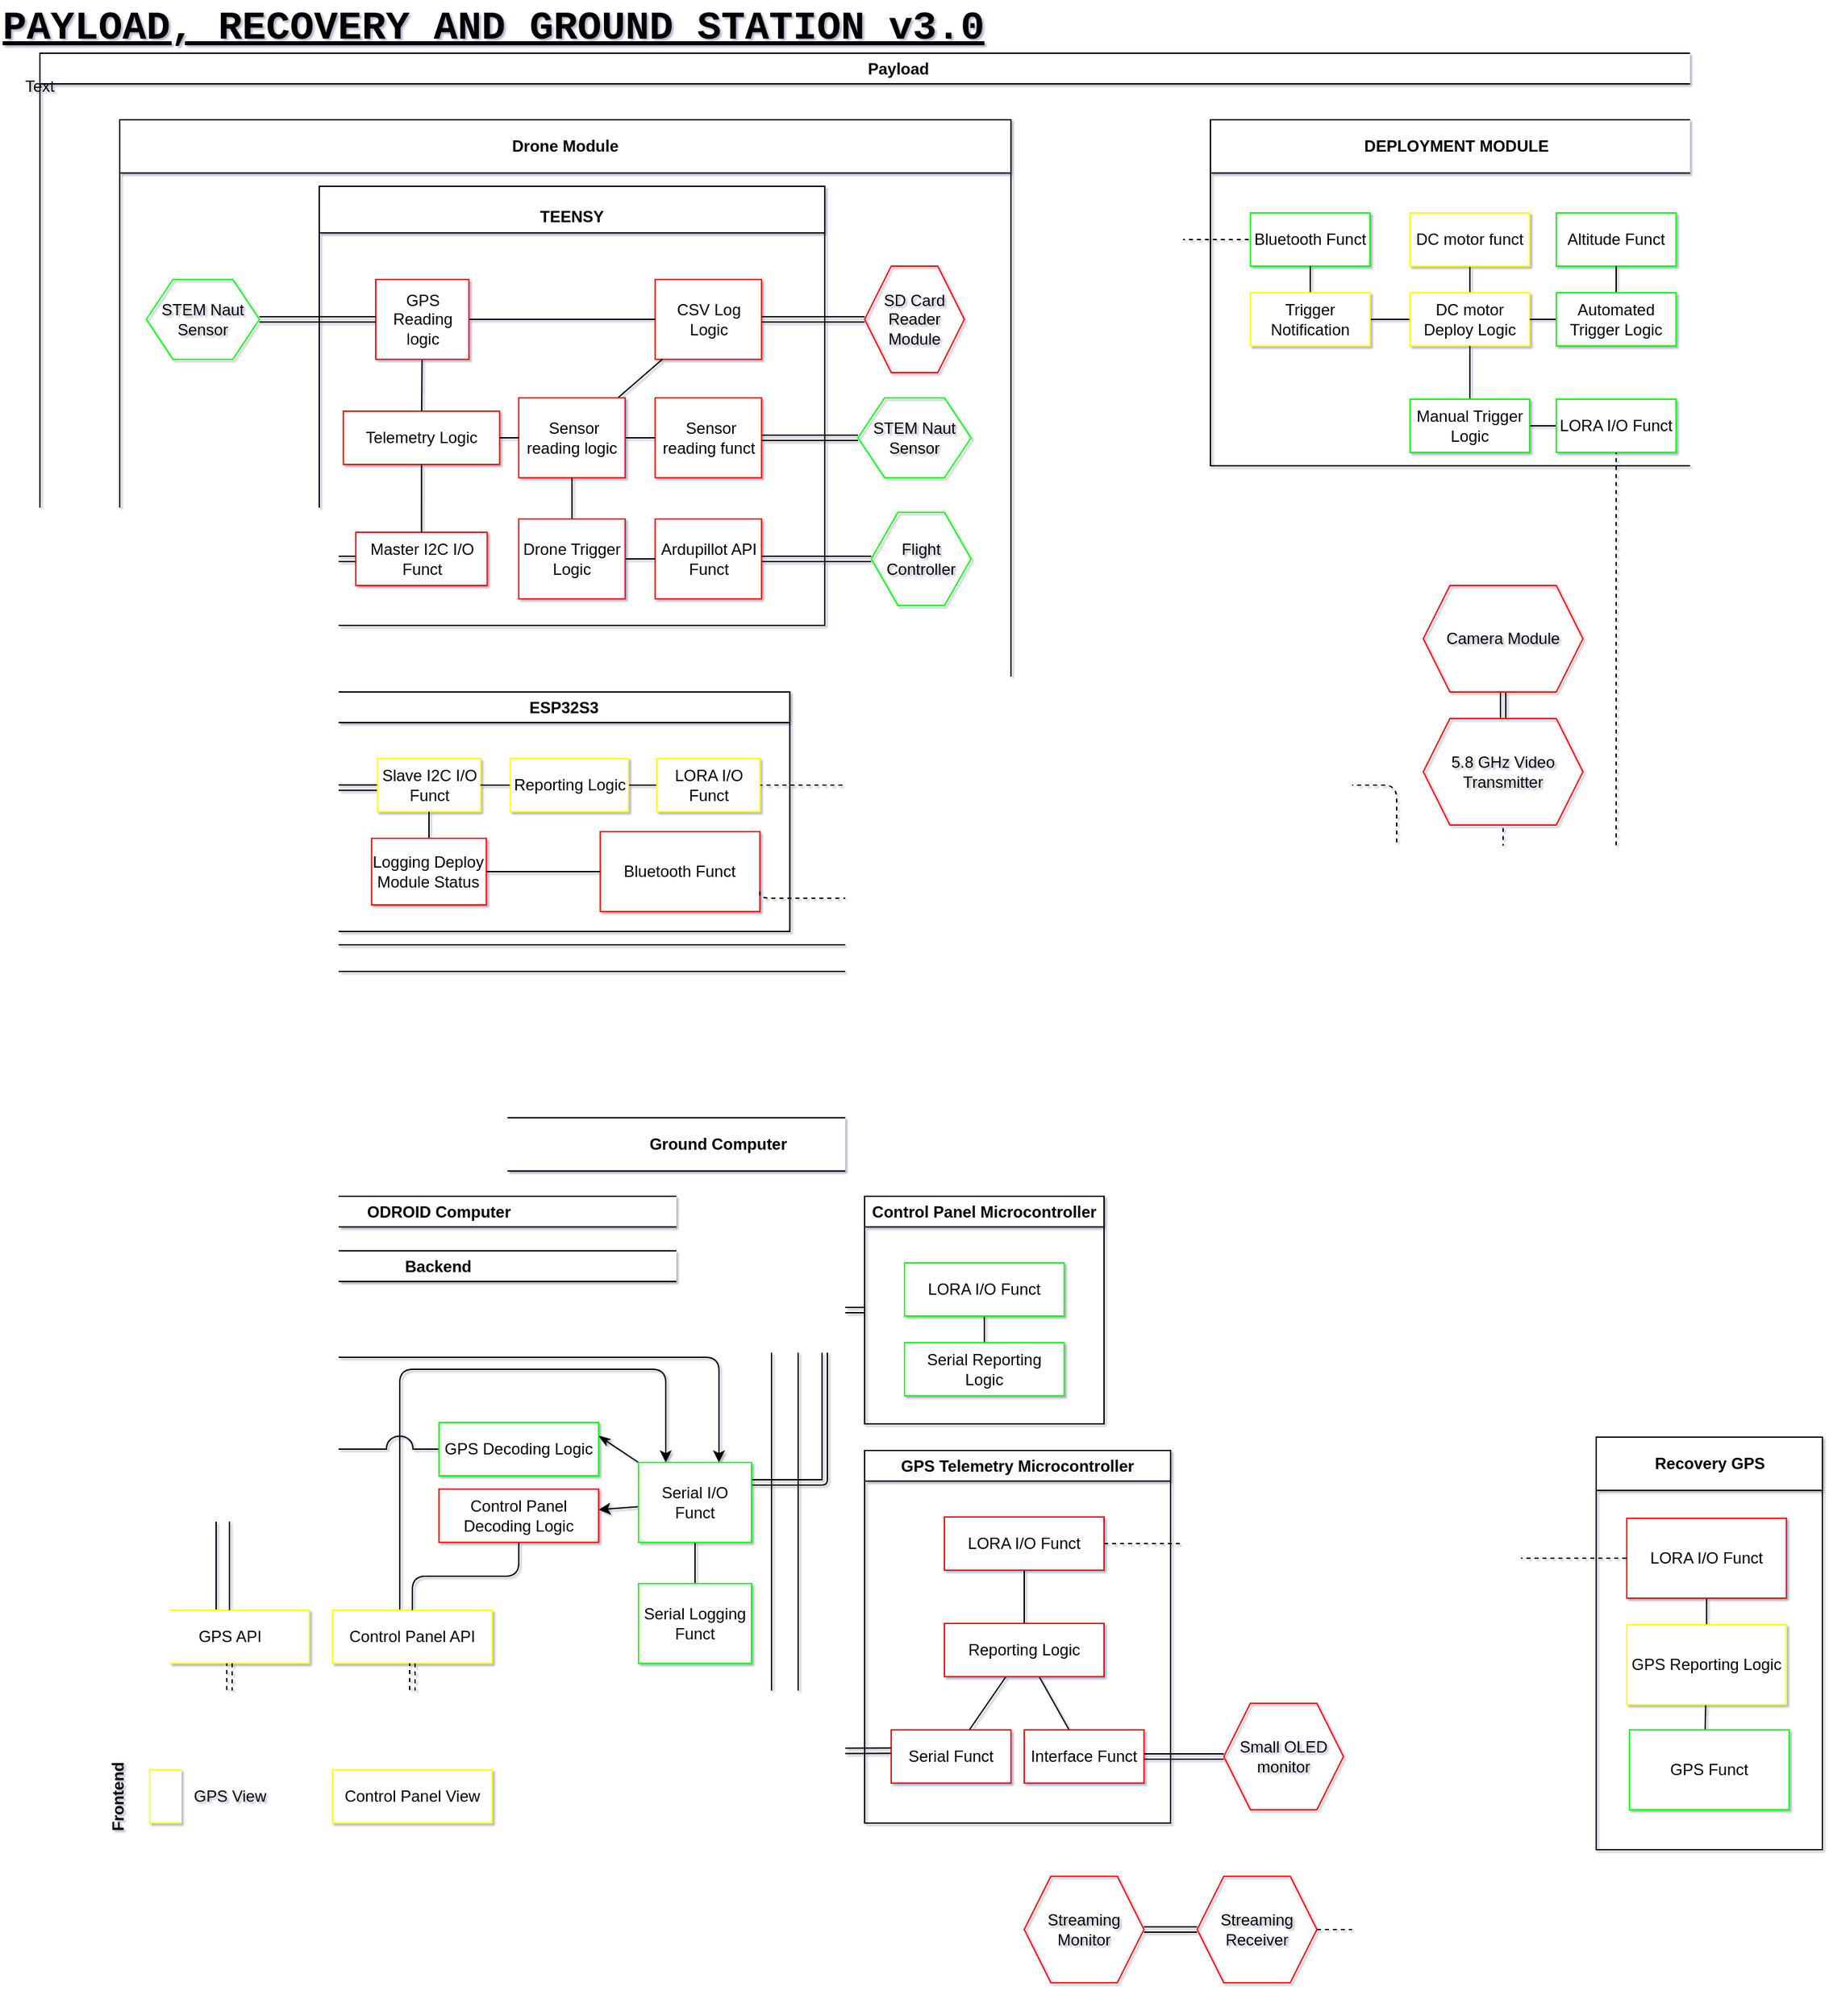 <mxfile scale="2" border="10" pages="6">
    <diagram id="4QediJ6yFRxEmzGJgpwU" name="Page-2">
        <mxGraphModel dx="1445" dy="292" grid="1" gridSize="10" guides="1" tooltips="1" connect="1" arrows="1" fold="1" page="1" pageScale="1" pageWidth="850" pageHeight="1100" background="none" math="0" shadow="1">
            <root>
                <mxCell id="0"/>
                <mxCell id="1" parent="0"/>
                <mxCell id="gPSL2kvVGcQyYVKuC0gU-1" value="&lt;div style=&quot;font-size: 30px;&quot;&gt;PAYLOAD, RECOVERY AND GROUND STATION v3.0&lt;/div&gt;" style="text;html=1;strokeColor=none;fillColor=none;align=left;verticalAlign=middle;whiteSpace=wrap;rounded=0;fontFamily=Courier New;fontSize=30;fontStyle=5" parent="1" vertex="1">
                    <mxGeometry x="-390" y="90" width="880" height="40" as="geometry"/>
                </mxCell>
                <mxCell id="gPSL2kvVGcQyYVKuC0gU-23" value="Ground Computer" style="swimlane;whiteSpace=wrap;html=1;startSize=40;" parent="1" vertex="1">
                    <mxGeometry x="-350" y="930" width="1000" height="670" as="geometry">
                        <mxRectangle x="110" y="470" width="180" height="40" as="alternateBounds"/>
                    </mxGeometry>
                </mxCell>
                <mxCell id="gPSL2kvVGcQyYVKuC0gU-254" style="edgeStyle=orthogonalEdgeStyle;shape=link;jumpStyle=arc;jumpSize=20;html=1;entryX=1;entryY=0.25;entryDx=0;entryDy=0;fontColor=default;startArrow=none;startFill=0;endArrow=none;endFill=0;" parent="gPSL2kvVGcQyYVKuC0gU-23" source="gPSL2kvVGcQyYVKuC0gU-136" target="gPSL2kvVGcQyYVKuC0gU-139" edge="1">
                    <mxGeometry relative="1" as="geometry">
                        <Array as="points">
                            <mxPoint x="580" y="145"/>
                            <mxPoint x="580" y="274"/>
                        </Array>
                    </mxGeometry>
                </mxCell>
                <mxCell id="gPSL2kvVGcQyYVKuC0gU-136" value="Control Panel Microcontroller" style="swimlane;whiteSpace=wrap;html=1;labelBackgroundColor=none;fontColor=default;" parent="gPSL2kvVGcQyYVKuC0gU-23" vertex="1">
                    <mxGeometry x="610" y="59" width="180" height="171" as="geometry"/>
                </mxCell>
                <mxCell id="gPSL2kvVGcQyYVKuC0gU-144" style="edgeStyle=none;html=1;fontColor=default;startArrow=none;startFill=0;endArrow=none;endFill=0;" parent="gPSL2kvVGcQyYVKuC0gU-136" source="gPSL2kvVGcQyYVKuC0gU-24" target="gPSL2kvVGcQyYVKuC0gU-137" edge="1">
                    <mxGeometry relative="1" as="geometry"/>
                </mxCell>
                <mxCell id="gPSL2kvVGcQyYVKuC0gU-24" value="LORA I/O Funct" style="rounded=0;whiteSpace=wrap;html=1;strokeColor=#00FF00;" parent="gPSL2kvVGcQyYVKuC0gU-136" vertex="1">
                    <mxGeometry x="30" y="50" width="120" height="40" as="geometry"/>
                </mxCell>
                <mxCell id="gPSL2kvVGcQyYVKuC0gU-137" value="Serial Reporting Logic" style="rounded=0;whiteSpace=wrap;html=1;strokeColor=#00FF00;" parent="gPSL2kvVGcQyYVKuC0gU-136" vertex="1">
                    <mxGeometry x="30" y="110" width="120" height="40" as="geometry"/>
                </mxCell>
                <mxCell id="gPSL2kvVGcQyYVKuC0gU-249" value="ODROID Computer" style="swimlane;whiteSpace=wrap;html=1;labelBackgroundColor=none;fontColor=default;gradientColor=none;" parent="gPSL2kvVGcQyYVKuC0gU-23" vertex="1">
                    <mxGeometry x="20" y="59" width="540" height="521" as="geometry">
                        <mxRectangle x="20" y="59" width="150" height="30" as="alternateBounds"/>
                    </mxGeometry>
                </mxCell>
                <mxCell id="gPSL2kvVGcQyYVKuC0gU-138" value="Backend" style="swimlane;whiteSpace=wrap;html=1;labelBackgroundColor=none;fontColor=default;" parent="gPSL2kvVGcQyYVKuC0gU-249" vertex="1">
                    <mxGeometry x="17.5" y="41" width="502.5" height="339" as="geometry"/>
                </mxCell>
                <mxCell id="gPSL2kvVGcQyYVKuC0gU-197" style="jumpStyle=arc;jumpSize=20;html=1;entryX=1;entryY=0.25;entryDx=0;entryDy=0;fontColor=default;startArrow=none;startFill=0;endArrow=classicThin;endFill=1;exitX=0;exitY=0;exitDx=0;exitDy=0;" parent="gPSL2kvVGcQyYVKuC0gU-138" source="gPSL2kvVGcQyYVKuC0gU-139" target="gPSL2kvVGcQyYVKuC0gU-190" edge="1">
                    <mxGeometry relative="1" as="geometry"/>
                </mxCell>
                <mxCell id="gPSL2kvVGcQyYVKuC0gU-198" style="edgeStyle=none;jumpStyle=arc;jumpSize=20;html=1;fontColor=default;startArrow=none;startFill=0;endArrow=classic;endFill=1;" parent="gPSL2kvVGcQyYVKuC0gU-138" source="gPSL2kvVGcQyYVKuC0gU-139" target="gPSL2kvVGcQyYVKuC0gU-192" edge="1">
                    <mxGeometry relative="1" as="geometry"/>
                </mxCell>
                <mxCell id="2F3ha8e2B9ea816BmeLy-65" style="edgeStyle=orthogonalEdgeStyle;html=1;endArrow=none;endFill=0;" parent="gPSL2kvVGcQyYVKuC0gU-138" source="gPSL2kvVGcQyYVKuC0gU-139" target="2F3ha8e2B9ea816BmeLy-64" edge="1">
                    <mxGeometry relative="1" as="geometry"/>
                </mxCell>
                <mxCell id="gPSL2kvVGcQyYVKuC0gU-139" value="Serial I/O Funct" style="rounded=0;whiteSpace=wrap;html=1;strokeColor=#00FF00;" parent="gPSL2kvVGcQyYVKuC0gU-138" vertex="1">
                    <mxGeometry x="402.5" y="159" width="85" height="60" as="geometry"/>
                </mxCell>
                <mxCell id="gPSL2kvVGcQyYVKuC0gU-201" style="edgeStyle=orthogonalEdgeStyle;jumpStyle=arc;jumpSize=20;html=1;fontColor=default;startArrow=none;startFill=0;endArrow=classic;endFill=1;" parent="gPSL2kvVGcQyYVKuC0gU-138" source="gPSL2kvVGcQyYVKuC0gU-140" target="gPSL2kvVGcQyYVKuC0gU-139" edge="1">
                    <mxGeometry relative="1" as="geometry">
                        <mxPoint x="472.5" y="80.0" as="targetPoint"/>
                        <Array as="points">
                            <mxPoint x="85" y="80"/>
                            <mxPoint x="463" y="80"/>
                        </Array>
                    </mxGeometry>
                </mxCell>
                <mxCell id="gPSL2kvVGcQyYVKuC0gU-140" value="GPS API" style="rounded=0;whiteSpace=wrap;html=1;strokeColor=#FFFF00;" parent="gPSL2kvVGcQyYVKuC0gU-138" vertex="1">
                    <mxGeometry x="35" y="270" width="120" height="40" as="geometry"/>
                </mxCell>
                <mxCell id="gPSL2kvVGcQyYVKuC0gU-202" style="edgeStyle=orthogonalEdgeStyle;jumpStyle=arc;jumpSize=20;html=1;entryX=0.25;entryY=0;entryDx=0;entryDy=0;fontColor=default;startArrow=none;startFill=0;endArrow=classic;endFill=1;" parent="gPSL2kvVGcQyYVKuC0gU-138" source="gPSL2kvVGcQyYVKuC0gU-159" target="gPSL2kvVGcQyYVKuC0gU-139" edge="1">
                    <mxGeometry relative="1" as="geometry">
                        <mxPoint x="472.16" y="89.12" as="targetPoint"/>
                        <Array as="points">
                            <mxPoint x="223" y="89"/>
                            <mxPoint x="423" y="89"/>
                            <mxPoint x="423" y="159"/>
                        </Array>
                    </mxGeometry>
                </mxCell>
                <mxCell id="gPSL2kvVGcQyYVKuC0gU-159" value="Control Panel API" style="rounded=0;whiteSpace=wrap;html=1;strokeColor=#FFFF00;" parent="gPSL2kvVGcQyYVKuC0gU-138" vertex="1">
                    <mxGeometry x="172.5" y="270.0" width="120" height="40" as="geometry"/>
                </mxCell>
                <mxCell id="gPSL2kvVGcQyYVKuC0gU-194" style="edgeStyle=orthogonalEdgeStyle;jumpStyle=arc;jumpSize=20;html=1;entryX=0.5;entryY=0;entryDx=0;entryDy=0;fontColor=default;startArrow=none;startFill=0;endArrow=none;endFill=0;" parent="gPSL2kvVGcQyYVKuC0gU-138" source="gPSL2kvVGcQyYVKuC0gU-190" target="gPSL2kvVGcQyYVKuC0gU-140" edge="1">
                    <mxGeometry relative="1" as="geometry"/>
                </mxCell>
                <mxCell id="gPSL2kvVGcQyYVKuC0gU-190" value="GPS Decoding Logic" style="rounded=0;whiteSpace=wrap;html=1;strokeColor=#00FF00;" parent="gPSL2kvVGcQyYVKuC0gU-138" vertex="1">
                    <mxGeometry x="252.5" y="129" width="120" height="40" as="geometry"/>
                </mxCell>
                <mxCell id="gPSL2kvVGcQyYVKuC0gU-195" style="jumpStyle=arc;jumpSize=20;html=1;entryX=0.5;entryY=0;entryDx=0;entryDy=0;fontColor=default;startArrow=none;startFill=0;endArrow=none;endFill=0;edgeStyle=orthogonalEdgeStyle;" parent="gPSL2kvVGcQyYVKuC0gU-138" source="gPSL2kvVGcQyYVKuC0gU-192" target="gPSL2kvVGcQyYVKuC0gU-159" edge="1">
                    <mxGeometry relative="1" as="geometry"/>
                </mxCell>
                <mxCell id="gPSL2kvVGcQyYVKuC0gU-192" value="Control Panel Decoding Logic" style="rounded=0;whiteSpace=wrap;html=1;strokeColor=#FF0000;" parent="gPSL2kvVGcQyYVKuC0gU-138" vertex="1">
                    <mxGeometry x="252.5" y="179" width="120" height="40" as="geometry"/>
                </mxCell>
                <mxCell id="2F3ha8e2B9ea816BmeLy-64" value="Serial Logging Funct" style="rounded=0;whiteSpace=wrap;html=1;strokeColor=#00FF00;" parent="gPSL2kvVGcQyYVKuC0gU-138" vertex="1">
                    <mxGeometry x="402.5" y="250" width="85" height="60" as="geometry"/>
                </mxCell>
                <mxCell id="gPSL2kvVGcQyYVKuC0gU-246" style="edgeStyle=orthogonalEdgeStyle;shape=link;jumpStyle=arc;jumpSize=20;html=1;fontColor=default;startArrow=none;startFill=0;endArrow=none;endFill=0;dashed=1;" parent="gPSL2kvVGcQyYVKuC0gU-249" source="gPSL2kvVGcQyYVKuC0gU-140" target="gPSL2kvVGcQyYVKuC0gU-142" edge="1">
                    <mxGeometry relative="1" as="geometry"/>
                </mxCell>
                <mxCell id="gPSL2kvVGcQyYVKuC0gU-247" style="edgeStyle=orthogonalEdgeStyle;shape=link;jumpStyle=arc;jumpSize=20;html=1;dashed=1;fontColor=default;startArrow=none;startFill=0;endArrow=none;endFill=0;" parent="gPSL2kvVGcQyYVKuC0gU-249" source="gPSL2kvVGcQyYVKuC0gU-159" target="gPSL2kvVGcQyYVKuC0gU-203" edge="1">
                    <mxGeometry relative="1" as="geometry"/>
                </mxCell>
                <mxCell id="gPSL2kvVGcQyYVKuC0gU-245" value="Frontend" style="swimlane;horizontal=0;whiteSpace=wrap;html=1;labelBackgroundColor=none;fontColor=default;gradientColor=none;" parent="gPSL2kvVGcQyYVKuC0gU-249" vertex="1">
                    <mxGeometry x="17.5" y="401" width="312.5" height="100" as="geometry"/>
                </mxCell>
                <mxCell id="gPSL2kvVGcQyYVKuC0gU-142" value="GPS View" style="rounded=0;whiteSpace=wrap;html=1;strokeColor=#FFFF00;" parent="gPSL2kvVGcQyYVKuC0gU-245" vertex="1">
                    <mxGeometry x="35" y="30" width="120" height="40" as="geometry"/>
                </mxCell>
                <mxCell id="gPSL2kvVGcQyYVKuC0gU-203" value="Control Panel View" style="rounded=0;whiteSpace=wrap;html=1;strokeColor=#FFFF00;" parent="gPSL2kvVGcQyYVKuC0gU-245" vertex="1">
                    <mxGeometry x="172.5" y="30" width="120" height="40" as="geometry"/>
                </mxCell>
                <mxCell id="gPSL2kvVGcQyYVKuC0gU-185" value="GPS Telemetry Microcontroller" style="swimlane;whiteSpace=wrap;html=1;labelBackgroundColor=none;fontColor=default;" parent="gPSL2kvVGcQyYVKuC0gU-23" vertex="1">
                    <mxGeometry x="610" y="250" width="230" height="280" as="geometry"/>
                </mxCell>
                <mxCell id="gPSL2kvVGcQyYVKuC0gU-186" style="edgeStyle=none;html=1;fontColor=default;startArrow=none;startFill=0;endArrow=none;endFill=0;" parent="gPSL2kvVGcQyYVKuC0gU-185" source="gPSL2kvVGcQyYVKuC0gU-187" target="gPSL2kvVGcQyYVKuC0gU-188" edge="1">
                    <mxGeometry relative="1" as="geometry"/>
                </mxCell>
                <mxCell id="gPSL2kvVGcQyYVKuC0gU-187" value="LORA I/O Funct" style="rounded=0;whiteSpace=wrap;html=1;strokeColor=#FF0000;" parent="gPSL2kvVGcQyYVKuC0gU-185" vertex="1">
                    <mxGeometry x="60" y="50" width="120" height="40" as="geometry"/>
                </mxCell>
                <mxCell id="_GHLLQImxxOvS69e7ARH-34" style="edgeStyle=none;html=1;endArrow=none;endFill=0;" parent="gPSL2kvVGcQyYVKuC0gU-185" source="gPSL2kvVGcQyYVKuC0gU-188" target="_GHLLQImxxOvS69e7ARH-33" edge="1">
                    <mxGeometry relative="1" as="geometry"/>
                </mxCell>
                <mxCell id="_GHLLQImxxOvS69e7ARH-35" style="edgeStyle=none;html=1;endArrow=none;endFill=0;" parent="gPSL2kvVGcQyYVKuC0gU-185" source="gPSL2kvVGcQyYVKuC0gU-188" target="_GHLLQImxxOvS69e7ARH-32" edge="1">
                    <mxGeometry relative="1" as="geometry"/>
                </mxCell>
                <mxCell id="gPSL2kvVGcQyYVKuC0gU-188" value="Reporting Logic" style="rounded=0;whiteSpace=wrap;html=1;strokeColor=#FF0000;" parent="gPSL2kvVGcQyYVKuC0gU-185" vertex="1">
                    <mxGeometry x="60" y="130" width="120" height="40" as="geometry"/>
                </mxCell>
                <mxCell id="_GHLLQImxxOvS69e7ARH-32" value="Interface Funct" style="rounded=0;whiteSpace=wrap;html=1;strokeColor=#FF0000;" parent="gPSL2kvVGcQyYVKuC0gU-185" vertex="1">
                    <mxGeometry x="120" y="210" width="90" height="40" as="geometry"/>
                </mxCell>
                <mxCell id="_GHLLQImxxOvS69e7ARH-33" value="Serial Funct" style="rounded=0;whiteSpace=wrap;html=1;strokeColor=#FF0000;" parent="gPSL2kvVGcQyYVKuC0gU-185" vertex="1">
                    <mxGeometry x="20" y="210" width="90" height="40" as="geometry"/>
                </mxCell>
                <mxCell id="gPSL2kvVGcQyYVKuC0gU-273" style="shape=link;jumpStyle=gap;jumpSize=20;html=1;fontColor=default;startArrow=none;startFill=0;endArrow=none;endFill=0;entryX=-0.004;entryY=0.392;entryDx=0;entryDy=0;entryPerimeter=0;edgeStyle=orthogonalEdgeStyle;exitX=1;exitY=0.75;exitDx=0;exitDy=0;" parent="gPSL2kvVGcQyYVKuC0gU-23" source="gPSL2kvVGcQyYVKuC0gU-139" target="_GHLLQImxxOvS69e7ARH-33" edge="1">
                    <mxGeometry relative="1" as="geometry">
                        <Array as="points">
                            <mxPoint x="580" y="304"/>
                            <mxPoint x="580" y="476"/>
                        </Array>
                        <mxPoint x="730" y="580" as="targetPoint"/>
                    </mxGeometry>
                </mxCell>
                <mxCell id="2F3ha8e2B9ea816BmeLy-62" value="Streaming Monitor" style="shape=hexagon;perimeter=hexagonPerimeter2;whiteSpace=wrap;html=1;fixedSize=1;strokeColor=#FF0000;fillColor=none;" parent="gPSL2kvVGcQyYVKuC0gU-23" vertex="1">
                    <mxGeometry x="730" y="570" width="90" height="80" as="geometry"/>
                </mxCell>
                <mxCell id="2F3ha8e2B9ea816BmeLy-61" value="Streaming Receiver" style="shape=hexagon;perimeter=hexagonPerimeter2;whiteSpace=wrap;html=1;fixedSize=1;strokeColor=#FF0000;fillColor=none;" parent="gPSL2kvVGcQyYVKuC0gU-23" vertex="1">
                    <mxGeometry x="860" y="570" width="90" height="80" as="geometry"/>
                </mxCell>
                <mxCell id="2F3ha8e2B9ea816BmeLy-63" style="shape=link;html=1;entryX=0;entryY=0.5;entryDx=0;entryDy=0;endArrow=none;endFill=0;edgeStyle=orthogonalEdgeStyle;" parent="gPSL2kvVGcQyYVKuC0gU-23" source="2F3ha8e2B9ea816BmeLy-62" target="2F3ha8e2B9ea816BmeLy-61" edge="1">
                    <mxGeometry relative="1" as="geometry"/>
                </mxCell>
                <mxCell id="2F3ha8e2B9ea816BmeLy-66" value="Small OLED monitor" style="shape=hexagon;perimeter=hexagonPerimeter2;whiteSpace=wrap;html=1;fixedSize=1;strokeColor=#FF0000;fillColor=none;" parent="gPSL2kvVGcQyYVKuC0gU-23" vertex="1">
                    <mxGeometry x="880" y="440" width="90" height="80" as="geometry"/>
                </mxCell>
                <mxCell id="2F3ha8e2B9ea816BmeLy-67" style="edgeStyle=orthogonalEdgeStyle;html=1;endArrow=none;endFill=0;shape=link;" parent="gPSL2kvVGcQyYVKuC0gU-23" source="_GHLLQImxxOvS69e7ARH-32" target="2F3ha8e2B9ea816BmeLy-66" edge="1">
                    <mxGeometry relative="1" as="geometry"/>
                </mxCell>
                <mxCell id="gPSL2kvVGcQyYVKuC0gU-86" value="" style="endArrow=none;html=1;dashed=1;fontColor=default;exitX=1;exitY=0.5;exitDx=0;exitDy=0;startArrow=none;startFill=0;endFill=0;entryX=1;entryY=0.5;entryDx=0;entryDy=0;jumpStyle=arc;jumpSize=10;edgeStyle=orthogonalEdgeStyle;" parent="1" source="gPSL2kvVGcQyYVKuC0gU-24" target="gPSL2kvVGcQyYVKuC0gU-228" edge="1">
                    <mxGeometry relative="1" as="geometry">
                        <mxPoint x="310" y="500" as="sourcePoint"/>
                        <mxPoint x="230" y="790" as="targetPoint"/>
                        <Array as="points">
                            <mxPoint x="660" y="1059"/>
                            <mxPoint x="660" y="680"/>
                        </Array>
                    </mxGeometry>
                </mxCell>
                <mxCell id="gPSL2kvVGcQyYVKuC0gU-87" value="" style="shape=mxgraph.cisco.wireless.wireless_transport;html=1;pointerEvents=1;dashed=0;fillColor=#036897;strokeColor=#ffffff;strokeWidth=2;verticalLabelPosition=bottom;verticalAlign=top;align=center;outlineConnect=0;labelBackgroundColor=none;fontColor=default;" parent="gPSL2kvVGcQyYVKuC0gU-86" vertex="1">
                    <mxGeometry width="30" height="20" relative="1" as="geometry">
                        <mxPoint x="-93" y="-10" as="offset"/>
                    </mxGeometry>
                </mxCell>
                <mxCell id="gPSL2kvVGcQyYVKuC0gU-102" value="Recovery GPS" style="swimlane;labelBackgroundColor=none;fontColor=default;html=1;startSize=40;" parent="1" vertex="1">
                    <mxGeometry x="810" y="1170" width="170" height="310" as="geometry"/>
                </mxCell>
                <mxCell id="gPSL2kvVGcQyYVKuC0gU-112" style="edgeStyle=none;html=1;fontColor=default;startArrow=none;startFill=0;endArrow=none;endFill=0;exitX=0.474;exitY=-0.006;exitDx=0;exitDy=0;exitPerimeter=0;" parent="gPSL2kvVGcQyYVKuC0gU-102" source="gPSL2kvVGcQyYVKuC0gU-263" target="gPSL2kvVGcQyYVKuC0gU-109" edge="1">
                    <mxGeometry relative="1" as="geometry">
                        <mxPoint x="100" y="224" as="sourcePoint"/>
                    </mxGeometry>
                </mxCell>
                <mxCell id="gPSL2kvVGcQyYVKuC0gU-111" style="edgeStyle=none;html=1;fontColor=default;startArrow=none;startFill=0;endArrow=none;endFill=0;" parent="gPSL2kvVGcQyYVKuC0gU-102" source="gPSL2kvVGcQyYVKuC0gU-107" target="gPSL2kvVGcQyYVKuC0gU-109" edge="1">
                    <mxGeometry relative="1" as="geometry"/>
                </mxCell>
                <mxCell id="gPSL2kvVGcQyYVKuC0gU-107" value="LORA I/O Funct" style="rounded=0;whiteSpace=wrap;html=1;labelBackgroundColor=none;fontColor=default;strokeColor=#FF0000;" parent="gPSL2kvVGcQyYVKuC0gU-102" vertex="1">
                    <mxGeometry x="23" y="61" width="120" height="60" as="geometry"/>
                </mxCell>
                <mxCell id="gPSL2kvVGcQyYVKuC0gU-109" value="GPS Reporting Logic" style="rounded=0;whiteSpace=wrap;html=1;labelBackgroundColor=none;fontColor=default;strokeColor=#FFFF00;" parent="gPSL2kvVGcQyYVKuC0gU-102" vertex="1">
                    <mxGeometry x="23" y="141" width="120" height="60" as="geometry"/>
                </mxCell>
                <mxCell id="gPSL2kvVGcQyYVKuC0gU-263" value="GPS Funct" style="rounded=0;whiteSpace=wrap;html=1;labelBackgroundColor=none;fontColor=default;strokeColor=#00FF00;" parent="gPSL2kvVGcQyYVKuC0gU-102" vertex="1">
                    <mxGeometry x="25" y="220" width="120" height="60" as="geometry"/>
                </mxCell>
                <mxCell id="gPSL2kvVGcQyYVKuC0gU-104" value="" style="endArrow=none;html=1;dashed=1;fontColor=default;exitX=1;exitY=0.5;exitDx=0;exitDy=0;entryX=0;entryY=0.5;entryDx=0;entryDy=0;startArrow=none;startFill=0;endFill=0;edgeStyle=orthogonalEdgeStyle;" parent="1" source="gPSL2kvVGcQyYVKuC0gU-187" target="gPSL2kvVGcQyYVKuC0gU-107" edge="1">
                    <mxGeometry relative="1" as="geometry">
                        <mxPoint x="540" y="846.85" as="sourcePoint"/>
                        <mxPoint x="540.47" y="745.45" as="targetPoint"/>
                    </mxGeometry>
                </mxCell>
                <mxCell id="gPSL2kvVGcQyYVKuC0gU-105" value="" style="shape=mxgraph.cisco.wireless.wireless_transport;html=1;pointerEvents=1;dashed=0;fillColor=#036897;strokeColor=#ffffff;strokeWidth=2;verticalLabelPosition=bottom;verticalAlign=top;align=center;outlineConnect=0;labelBackgroundColor=none;fontColor=default;" parent="gPSL2kvVGcQyYVKuC0gU-104" vertex="1">
                    <mxGeometry width="30" height="20" relative="1" as="geometry">
                        <mxPoint x="-7" y="-9" as="offset"/>
                    </mxGeometry>
                </mxCell>
                <mxCell id="gPSL2kvVGcQyYVKuC0gU-171" value="Payload" style="swimlane;labelBackgroundColor=none;fontColor=default;gradientColor=none;html=1;" parent="1" vertex="1">
                    <mxGeometry x="-360" y="130" width="1290" height="690" as="geometry"/>
                </mxCell>
                <mxCell id="gPSL2kvVGcQyYVKuC0gU-21" value="DEPLOYMENT MODULE" style="swimlane;whiteSpace=wrap;html=1;startSize=40;" parent="gPSL2kvVGcQyYVKuC0gU-171" vertex="1">
                    <mxGeometry x="880" y="50" width="370" height="260" as="geometry">
                        <mxRectangle x="370" y="80" width="180" height="40" as="alternateBounds"/>
                    </mxGeometry>
                </mxCell>
                <mxCell id="gPSL2kvVGcQyYVKuC0gU-124" style="edgeStyle=none;html=1;fontColor=default;startArrow=none;startFill=0;endArrow=none;endFill=0;" parent="gPSL2kvVGcQyYVKuC0gU-21" source="gPSL2kvVGcQyYVKuC0gU-22" target="gPSL2kvVGcQyYVKuC0gU-117" edge="1">
                    <mxGeometry relative="1" as="geometry"/>
                </mxCell>
                <mxCell id="gPSL2kvVGcQyYVKuC0gU-22" value="DC motor funct" style="rounded=0;whiteSpace=wrap;html=1;strokeColor=#FFFF00;" parent="gPSL2kvVGcQyYVKuC0gU-21" vertex="1">
                    <mxGeometry x="150" y="70" width="90" height="40" as="geometry"/>
                </mxCell>
                <mxCell id="gPSL2kvVGcQyYVKuC0gU-114" value="Bluetooth Funct" style="rounded=0;whiteSpace=wrap;html=1;strokeColor=#00FF00;" parent="gPSL2kvVGcQyYVKuC0gU-21" vertex="1">
                    <mxGeometry x="30" y="70" width="90" height="40" as="geometry"/>
                </mxCell>
                <mxCell id="gPSL2kvVGcQyYVKuC0gU-115" value="Altitude Funct" style="rounded=0;whiteSpace=wrap;html=1;strokeColor=#00FF00;" parent="gPSL2kvVGcQyYVKuC0gU-21" vertex="1">
                    <mxGeometry x="260" y="70" width="90" height="40" as="geometry"/>
                </mxCell>
                <mxCell id="18" style="edgeStyle=none;jumpStyle=arc;jumpSize=16;html=1;endArrow=none;endFill=0;" parent="gPSL2kvVGcQyYVKuC0gU-21" source="gPSL2kvVGcQyYVKuC0gU-117" target="gPSL2kvVGcQyYVKuC0gU-126" edge="1">
                    <mxGeometry relative="1" as="geometry"/>
                </mxCell>
                <mxCell id="gPSL2kvVGcQyYVKuC0gU-117" value="DC motor Deploy Logic" style="rounded=0;whiteSpace=wrap;html=1;strokeColor=#FFFF00;" parent="gPSL2kvVGcQyYVKuC0gU-21" vertex="1">
                    <mxGeometry x="150" y="130" width="90" height="40" as="geometry"/>
                </mxCell>
                <mxCell id="gPSL2kvVGcQyYVKuC0gU-128" style="edgeStyle=none;html=1;fontColor=default;startArrow=none;startFill=0;endArrow=none;endFill=0;" parent="gPSL2kvVGcQyYVKuC0gU-21" source="gPSL2kvVGcQyYVKuC0gU-118" target="gPSL2kvVGcQyYVKuC0gU-115" edge="1">
                    <mxGeometry relative="1" as="geometry"/>
                </mxCell>
                <mxCell id="17" style="edgeStyle=none;jumpStyle=arc;jumpSize=16;html=1;endArrow=none;endFill=0;" parent="gPSL2kvVGcQyYVKuC0gU-21" source="gPSL2kvVGcQyYVKuC0gU-118" target="gPSL2kvVGcQyYVKuC0gU-117" edge="1">
                    <mxGeometry relative="1" as="geometry"/>
                </mxCell>
                <mxCell id="gPSL2kvVGcQyYVKuC0gU-118" value="Automated Trigger Logic" style="rounded=0;whiteSpace=wrap;html=1;strokeColor=#00FF00;" parent="gPSL2kvVGcQyYVKuC0gU-21" vertex="1">
                    <mxGeometry x="260" y="130" width="90" height="40" as="geometry"/>
                </mxCell>
                <mxCell id="gPSL2kvVGcQyYVKuC0gU-127" style="edgeStyle=none;html=1;fontColor=default;startArrow=none;startFill=0;endArrow=none;endFill=0;" parent="gPSL2kvVGcQyYVKuC0gU-21" source="gPSL2kvVGcQyYVKuC0gU-126" target="gPSL2kvVGcQyYVKuC0gU-114" edge="1">
                    <mxGeometry relative="1" as="geometry"/>
                </mxCell>
                <mxCell id="gPSL2kvVGcQyYVKuC0gU-126" value="Trigger Notification" style="rounded=0;whiteSpace=wrap;html=1;strokeColor=#FFFF00;" parent="gPSL2kvVGcQyYVKuC0gU-21" vertex="1">
                    <mxGeometry x="30" y="130" width="90" height="40" as="geometry"/>
                </mxCell>
                <mxCell id="27" style="edgeStyle=none;jumpStyle=arc;jumpSize=16;html=1;endArrow=none;endFill=0;" parent="gPSL2kvVGcQyYVKuC0gU-21" source="19" target="24" edge="1">
                    <mxGeometry relative="1" as="geometry"/>
                </mxCell>
                <mxCell id="19" value="LORA I/O Funct" style="rounded=0;whiteSpace=wrap;html=1;strokeColor=#00FF00;" parent="gPSL2kvVGcQyYVKuC0gU-21" vertex="1">
                    <mxGeometry x="260" y="210" width="90" height="40" as="geometry"/>
                </mxCell>
                <mxCell id="29" style="jumpStyle=arc;jumpSize=16;html=1;endArrow=none;endFill=0;" parent="gPSL2kvVGcQyYVKuC0gU-21" source="24" target="gPSL2kvVGcQyYVKuC0gU-117" edge="1">
                    <mxGeometry relative="1" as="geometry"/>
                </mxCell>
                <mxCell id="24" value="Manual Trigger Logic" style="rounded=0;whiteSpace=wrap;html=1;strokeColor=#00FF00;" parent="gPSL2kvVGcQyYVKuC0gU-21" vertex="1">
                    <mxGeometry x="150" y="210" width="90" height="40" as="geometry"/>
                </mxCell>
                <mxCell id="gPSL2kvVGcQyYVKuC0gU-17" value="Drone Module" style="swimlane;whiteSpace=wrap;html=1;startSize=40;" parent="gPSL2kvVGcQyYVKuC0gU-171" vertex="1">
                    <mxGeometry x="60" y="50" width="670" height="620" as="geometry">
                        <mxRectangle x="40" y="80" width="180" height="40" as="alternateBounds"/>
                    </mxGeometry>
                </mxCell>
                <mxCell id="gPSL2kvVGcQyYVKuC0gU-222" value="ESP32S3" style="swimlane;whiteSpace=wrap;html=1;labelBackgroundColor=none;fontColor=default;gradientColor=none;" parent="gPSL2kvVGcQyYVKuC0gU-17" vertex="1">
                    <mxGeometry x="163.75" y="430" width="340" height="180" as="geometry"/>
                </mxCell>
                <mxCell id="gPSL2kvVGcQyYVKuC0gU-250" style="edgeStyle=orthogonalEdgeStyle;jumpStyle=arc;jumpSize=20;html=1;fontColor=default;startArrow=none;startFill=0;endArrow=none;endFill=0;" parent="gPSL2kvVGcQyYVKuC0gU-222" source="gPSL2kvVGcQyYVKuC0gU-228" target="gPSL2kvVGcQyYVKuC0gU-231" edge="1">
                    <mxGeometry relative="1" as="geometry"/>
                </mxCell>
                <mxCell id="gPSL2kvVGcQyYVKuC0gU-228" value="LORA I/O Funct" style="rounded=0;whiteSpace=wrap;html=1;strokeColor=#FFFF00;" parent="gPSL2kvVGcQyYVKuC0gU-222" vertex="1">
                    <mxGeometry x="240" y="50" width="77.5" height="40" as="geometry"/>
                </mxCell>
                <mxCell id="gPSL2kvVGcQyYVKuC0gU-229" value="Slave I2C I/O Funct" style="rounded=0;whiteSpace=wrap;html=1;strokeColor=#FFFF00;" parent="gPSL2kvVGcQyYVKuC0gU-222" vertex="1">
                    <mxGeometry x="30" y="50" width="77.5" height="40" as="geometry"/>
                </mxCell>
                <mxCell id="gPSL2kvVGcQyYVKuC0gU-251" style="edgeStyle=orthogonalEdgeStyle;jumpStyle=arc;jumpSize=20;html=1;entryX=1;entryY=0.5;entryDx=0;entryDy=0;fontColor=default;startArrow=none;startFill=0;endArrow=none;endFill=0;" parent="gPSL2kvVGcQyYVKuC0gU-222" source="gPSL2kvVGcQyYVKuC0gU-231" target="gPSL2kvVGcQyYVKuC0gU-229" edge="1">
                    <mxGeometry relative="1" as="geometry"/>
                </mxCell>
                <mxCell id="gPSL2kvVGcQyYVKuC0gU-231" value="Reporting Logic" style="rounded=0;whiteSpace=wrap;html=1;strokeColor=#FFFF00;" parent="gPSL2kvVGcQyYVKuC0gU-222" vertex="1">
                    <mxGeometry x="130" y="50" width="88.75" height="40" as="geometry"/>
                </mxCell>
                <mxCell id="gPSL2kvVGcQyYVKuC0gU-205" value="Bluetooth Funct" style="rounded=0;whiteSpace=wrap;html=1;strokeColor=#FF0000;" parent="gPSL2kvVGcQyYVKuC0gU-222" vertex="1">
                    <mxGeometry x="197.5" y="105" width="120" height="60" as="geometry"/>
                </mxCell>
                <mxCell id="4" style="edgeStyle=none;html=1;endArrow=none;endFill=0;" parent="gPSL2kvVGcQyYVKuC0gU-222" source="gPSL2kvVGcQyYVKuC0gU-211" target="gPSL2kvVGcQyYVKuC0gU-229" edge="1">
                    <mxGeometry relative="1" as="geometry"/>
                </mxCell>
                <mxCell id="gPSL2kvVGcQyYVKuC0gU-211" value="Logging Deploy Module Status" style="rounded=0;whiteSpace=wrap;html=1;strokeColor=#FF0000;" parent="gPSL2kvVGcQyYVKuC0gU-222" vertex="1">
                    <mxGeometry x="25.62" y="110" width="86.25" height="50" as="geometry"/>
                </mxCell>
                <mxCell id="gPSL2kvVGcQyYVKuC0gU-212" style="edgeStyle=none;jumpStyle=arc;jumpSize=20;html=1;entryX=0;entryY=0.5;entryDx=0;entryDy=0;fontColor=default;startArrow=none;startFill=0;endArrow=none;endFill=0;" parent="gPSL2kvVGcQyYVKuC0gU-222" source="gPSL2kvVGcQyYVKuC0gU-211" target="gPSL2kvVGcQyYVKuC0gU-205" edge="1">
                    <mxGeometry relative="1" as="geometry"/>
                </mxCell>
                <mxCell id="gPSL2kvVGcQyYVKuC0gU-266" style="edgeStyle=orthogonalEdgeStyle;shape=link;jumpStyle=gap;jumpSize=20;html=1;entryX=-0.005;entryY=0.547;entryDx=0;entryDy=0;fontColor=default;startArrow=none;startFill=0;endArrow=none;endFill=0;entryPerimeter=0;" parent="gPSL2kvVGcQyYVKuC0gU-17" source="gPSL2kvVGcQyYVKuC0gU-259" target="gPSL2kvVGcQyYVKuC0gU-229" edge="1">
                    <mxGeometry relative="1" as="geometry">
                        <Array as="points">
                            <mxPoint x="120" y="330"/>
                            <mxPoint x="120" y="502"/>
                        </Array>
                    </mxGeometry>
                </mxCell>
                <mxCell id="gPSL2kvVGcQyYVKuC0gU-276" value="&lt;font face=&quot;Helvetica&quot; style=&quot;font-size: 12px;&quot;&gt;TEENSY&lt;/font&gt;" style="swimlane;whiteSpace=wrap;html=1;labelBackgroundColor=none;fontFamily=Courier New;fontSize=30;fontColor=default;gradientColor=none;startSize=35;align=center;verticalAlign=middle;" parent="gPSL2kvVGcQyYVKuC0gU-17" vertex="1">
                    <mxGeometry x="150" y="50" width="380" height="330" as="geometry"/>
                </mxCell>
                <mxCell id="gPSL2kvVGcQyYVKuC0gU-259" value="Master I2C I/O Funct" style="rounded=0;whiteSpace=wrap;html=1;strokeColor=#FF0000;" parent="gPSL2kvVGcQyYVKuC0gU-276" vertex="1">
                    <mxGeometry x="27.5" y="260" width="98.75" height="40" as="geometry"/>
                </mxCell>
                <mxCell id="gPSL2kvVGcQyYVKuC0gU-235" value="Telemetry Logic" style="rounded=0;whiteSpace=wrap;html=1;strokeColor=#FF0000;" parent="gPSL2kvVGcQyYVKuC0gU-276" vertex="1">
                    <mxGeometry x="18.13" y="169" width="117.5" height="40" as="geometry"/>
                </mxCell>
                <mxCell id="gPSL2kvVGcQyYVKuC0gU-206" value="CSV Log Logic" style="rounded=0;whiteSpace=wrap;html=1;strokeColor=#FF0000;" parent="gPSL2kvVGcQyYVKuC0gU-276" vertex="1">
                    <mxGeometry x="252.5" y="70" width="80" height="60" as="geometry"/>
                </mxCell>
                <mxCell id="6" style="edgeStyle=none;jumpStyle=arc;jumpSize=16;html=1;endArrow=none;endFill=0;" parent="gPSL2kvVGcQyYVKuC0gU-276" source="gPSL2kvVGcQyYVKuC0gU-18" target="gPSL2kvVGcQyYVKuC0gU-206" edge="1">
                    <mxGeometry relative="1" as="geometry"/>
                </mxCell>
                <mxCell id="2F3ha8e2B9ea816BmeLy-40" style="edgeStyle=none;html=1;endArrow=none;endFill=0;" parent="gPSL2kvVGcQyYVKuC0gU-276" source="gPSL2kvVGcQyYVKuC0gU-18" target="2F3ha8e2B9ea816BmeLy-38" edge="1">
                    <mxGeometry relative="1" as="geometry"/>
                </mxCell>
                <mxCell id="gPSL2kvVGcQyYVKuC0gU-18" value="&amp;nbsp;Sensor reading logic" style="rounded=0;whiteSpace=wrap;html=1;strokeColor=#FF0000;" parent="gPSL2kvVGcQyYVKuC0gU-276" vertex="1">
                    <mxGeometry x="150" y="159" width="80" height="60" as="geometry"/>
                </mxCell>
                <mxCell id="gPSL2kvVGcQyYVKuC0gU-238" style="edgeStyle=none;jumpStyle=arc;jumpSize=20;html=1;fontColor=default;startArrow=none;startFill=0;endArrow=none;endFill=0;exitX=0.5;exitY=0;exitDx=0;exitDy=0;" parent="gPSL2kvVGcQyYVKuC0gU-276" source="gPSL2kvVGcQyYVKuC0gU-259" target="gPSL2kvVGcQyYVKuC0gU-235" edge="1">
                    <mxGeometry relative="1" as="geometry">
                        <mxPoint x="-135.375" y="360" as="sourcePoint"/>
                    </mxGeometry>
                </mxCell>
                <mxCell id="gPSL2kvVGcQyYVKuC0gU-239" style="edgeStyle=none;jumpStyle=arc;jumpSize=20;html=1;fontColor=default;startArrow=none;startFill=0;endArrow=none;endFill=0;" parent="gPSL2kvVGcQyYVKuC0gU-276" source="gPSL2kvVGcQyYVKuC0gU-18" target="gPSL2kvVGcQyYVKuC0gU-235" edge="1">
                    <mxGeometry relative="1" as="geometry"/>
                </mxCell>
                <mxCell id="10" style="edgeStyle=none;jumpStyle=arc;jumpSize=16;html=1;endArrow=none;endFill=0;" parent="gPSL2kvVGcQyYVKuC0gU-276" source="7" target="gPSL2kvVGcQyYVKuC0gU-206" edge="1">
                    <mxGeometry relative="1" as="geometry"/>
                </mxCell>
                <mxCell id="11" style="edgeStyle=none;jumpStyle=arc;jumpSize=16;html=1;endArrow=none;endFill=0;" parent="gPSL2kvVGcQyYVKuC0gU-276" source="7" target="gPSL2kvVGcQyYVKuC0gU-235" edge="1">
                    <mxGeometry relative="1" as="geometry"/>
                </mxCell>
                <mxCell id="7" value="GPS Reading logic" style="rounded=0;whiteSpace=wrap;html=1;strokeColor=#FF0000;" parent="gPSL2kvVGcQyYVKuC0gU-276" vertex="1">
                    <mxGeometry x="42.5" y="70" width="70" height="60" as="geometry"/>
                </mxCell>
                <mxCell id="13" value="Ardupillot API Funct" style="rounded=0;whiteSpace=wrap;html=1;strokeColor=#FF0000;" parent="gPSL2kvVGcQyYVKuC0gU-276" vertex="1">
                    <mxGeometry x="252.5" y="250" width="80" height="60" as="geometry"/>
                </mxCell>
                <mxCell id="35" style="edgeStyle=none;jumpStyle=arc;jumpSize=16;html=1;endArrow=none;endFill=0;" parent="gPSL2kvVGcQyYVKuC0gU-276" source="34" target="13" edge="1">
                    <mxGeometry relative="1" as="geometry"/>
                </mxCell>
                <mxCell id="36" style="edgeStyle=none;jumpStyle=arc;jumpSize=16;html=1;endArrow=none;endFill=0;" parent="gPSL2kvVGcQyYVKuC0gU-276" source="34" target="gPSL2kvVGcQyYVKuC0gU-18" edge="1">
                    <mxGeometry relative="1" as="geometry"/>
                </mxCell>
                <mxCell id="34" value="Drone Trigger Logic" style="rounded=0;whiteSpace=wrap;html=1;strokeColor=#FF0000;" parent="gPSL2kvVGcQyYVKuC0gU-276" vertex="1">
                    <mxGeometry x="150" y="250" width="80" height="60" as="geometry"/>
                </mxCell>
                <mxCell id="2F3ha8e2B9ea816BmeLy-38" value="&amp;nbsp;Sensor reading funct" style="rounded=0;whiteSpace=wrap;html=1;strokeColor=#FF0000;" parent="gPSL2kvVGcQyYVKuC0gU-276" vertex="1">
                    <mxGeometry x="252.5" y="159" width="80" height="60" as="geometry"/>
                </mxCell>
                <mxCell id="9" style="edgeStyle=none;jumpStyle=arc;jumpSize=16;html=1;endArrow=none;endFill=0;shape=link;entryX=1;entryY=0.5;entryDx=0;entryDy=0;" parent="gPSL2kvVGcQyYVKuC0gU-17" source="7" target="2F3ha8e2B9ea816BmeLy-60" edge="1">
                    <mxGeometry relative="1" as="geometry">
                        <mxPoint x="110.0" y="150" as="targetPoint"/>
                    </mxGeometry>
                </mxCell>
                <mxCell id="15" style="edgeStyle=none;jumpStyle=arc;jumpSize=16;html=1;endArrow=none;endFill=0;shape=link;entryX=0;entryY=0.5;entryDx=0;entryDy=0;" parent="gPSL2kvVGcQyYVKuC0gU-17" source="13" target="2F3ha8e2B9ea816BmeLy-59" edge="1">
                    <mxGeometry relative="1" as="geometry">
                        <mxPoint x="550" y="330" as="targetPoint"/>
                    </mxGeometry>
                </mxCell>
                <mxCell id="2F3ha8e2B9ea816BmeLy-56" value="" style="edgeStyle=none;shape=link;html=1;endArrow=none;endFill=0;" parent="gPSL2kvVGcQyYVKuC0gU-17" source="2F3ha8e2B9ea816BmeLy-55" target="gPSL2kvVGcQyYVKuC0gU-206" edge="1">
                    <mxGeometry relative="1" as="geometry"/>
                </mxCell>
                <mxCell id="2F3ha8e2B9ea816BmeLy-55" value="SD Card Reader Module" style="shape=hexagon;perimeter=hexagonPerimeter2;whiteSpace=wrap;html=1;fixedSize=1;strokeColor=#FF0000;fillColor=none;" parent="gPSL2kvVGcQyYVKuC0gU-17" vertex="1">
                    <mxGeometry x="560" y="110" width="75" height="80" as="geometry"/>
                </mxCell>
                <mxCell id="2F3ha8e2B9ea816BmeLy-57" value="STEM Naut Sensor" style="shape=hexagon;perimeter=hexagonPerimeter2;whiteSpace=wrap;html=1;fixedSize=1;strokeColor=#00FF00;fillColor=none;" parent="gPSL2kvVGcQyYVKuC0gU-17" vertex="1">
                    <mxGeometry x="555" y="209" width="85" height="60" as="geometry"/>
                </mxCell>
                <mxCell id="2F3ha8e2B9ea816BmeLy-58" style="edgeStyle=none;shape=link;html=1;entryX=0;entryY=0.5;entryDx=0;entryDy=0;endArrow=none;endFill=0;" parent="gPSL2kvVGcQyYVKuC0gU-17" source="2F3ha8e2B9ea816BmeLy-38" target="2F3ha8e2B9ea816BmeLy-57" edge="1">
                    <mxGeometry relative="1" as="geometry"/>
                </mxCell>
                <mxCell id="2F3ha8e2B9ea816BmeLy-59" value="Flight Controller" style="shape=hexagon;perimeter=hexagonPerimeter2;whiteSpace=wrap;html=1;fixedSize=1;strokeColor=#00FF00;fillColor=none;" parent="gPSL2kvVGcQyYVKuC0gU-17" vertex="1">
                    <mxGeometry x="565" y="295" width="75" height="70" as="geometry"/>
                </mxCell>
                <mxCell id="2F3ha8e2B9ea816BmeLy-60" value="STEM Naut Sensor" style="shape=hexagon;perimeter=hexagonPerimeter2;whiteSpace=wrap;html=1;fixedSize=1;strokeColor=#00FF00;fillColor=none;" parent="gPSL2kvVGcQyYVKuC0gU-17" vertex="1">
                    <mxGeometry x="20" y="120" width="85" height="60" as="geometry"/>
                </mxCell>
                <mxCell id="gPSL2kvVGcQyYVKuC0gU-76" value="" style="endArrow=none;html=1;dashed=1;fontColor=default;startArrow=none;startFill=0;edgeStyle=orthogonalEdgeStyle;endFill=0;entryX=0;entryY=0.5;entryDx=0;entryDy=0;exitX=1;exitY=0.75;exitDx=0;exitDy=0;jumpStyle=arc;jumpSize=16;" parent="gPSL2kvVGcQyYVKuC0gU-171" source="gPSL2kvVGcQyYVKuC0gU-205" target="gPSL2kvVGcQyYVKuC0gU-114" edge="1">
                    <mxGeometry relative="1" as="geometry">
                        <mxPoint x="680" y="190" as="sourcePoint"/>
                        <mxPoint x="880" y="150" as="targetPoint"/>
                        <Array as="points">
                            <mxPoint x="800" y="635"/>
                            <mxPoint x="800" y="140"/>
                        </Array>
                    </mxGeometry>
                </mxCell>
                <mxCell id="gPSL2kvVGcQyYVKuC0gU-77" value="" style="html=1;strokeWidth=1;shadow=0;dashed=0;shape=mxgraph.ios7.misc.bluetooth;fillColor=#007AFF;strokeColor=none;buttonText=;strokeColor2=#222222;fontColor=#222222;fontSize=8;verticalLabelPosition=bottom;verticalAlign=top;align=center;sketch=0;labelBackgroundColor=none;" parent="gPSL2kvVGcQyYVKuC0gU-76" vertex="1">
                    <mxGeometry width="40" height="30" relative="1" as="geometry">
                        <mxPoint x="-20" y="-97" as="offset"/>
                    </mxGeometry>
                </mxCell>
                <mxCell id="2F3ha8e2B9ea816BmeLy-54" style="edgeStyle=none;html=1;endArrow=none;endFill=0;shape=link;" parent="gPSL2kvVGcQyYVKuC0gU-171" source="2F3ha8e2B9ea816BmeLy-52" target="2F3ha8e2B9ea816BmeLy-53" edge="1">
                    <mxGeometry relative="1" as="geometry"/>
                </mxCell>
                <mxCell id="2F3ha8e2B9ea816BmeLy-52" value="Camera Module" style="shape=hexagon;perimeter=hexagonPerimeter2;whiteSpace=wrap;html=1;fixedSize=1;strokeColor=#FF0000;fillColor=none;" parent="gPSL2kvVGcQyYVKuC0gU-171" vertex="1">
                    <mxGeometry x="1040" y="400" width="120" height="80" as="geometry"/>
                </mxCell>
                <mxCell id="2F3ha8e2B9ea816BmeLy-53" value="5.8 GHz Video Transmitter" style="shape=hexagon;perimeter=hexagonPerimeter2;whiteSpace=wrap;html=1;fixedSize=1;strokeColor=#FF0000;fillColor=none;" parent="gPSL2kvVGcQyYVKuC0gU-171" vertex="1">
                    <mxGeometry x="1040" y="500" width="120" height="80" as="geometry"/>
                </mxCell>
                <mxCell id="gPSL2kvVGcQyYVKuC0gU-173" value="" style="endArrow=none;html=1;fontColor=default;startArrow=none;startFill=0;jumpStyle=arc;jumpSize=20;dashed=1;endFill=0;entryX=0.5;entryY=1;entryDx=0;entryDy=0;exitX=1;exitY=0.5;exitDx=0;exitDy=0;edgeStyle=orthogonalEdgeStyle;" parent="1" source="2F3ha8e2B9ea816BmeLy-61" target="2F3ha8e2B9ea816BmeLy-53" edge="1">
                    <mxGeometry relative="1" as="geometry">
                        <mxPoint x="590" y="1480" as="sourcePoint"/>
                        <mxPoint x="700.0" y="720" as="targetPoint"/>
                    </mxGeometry>
                </mxCell>
                <mxCell id="gPSL2kvVGcQyYVKuC0gU-174" value="" style="shape=mxgraph.cisco.wireless.wireless_transport;html=1;pointerEvents=1;dashed=0;fillColor=#036897;strokeColor=#ffffff;strokeWidth=2;verticalLabelPosition=bottom;verticalAlign=top;align=center;outlineConnect=0;labelBackgroundColor=none;fontColor=default;" parent="gPSL2kvVGcQyYVKuC0gU-173" vertex="1">
                    <mxGeometry width="30" height="20" relative="1" as="geometry">
                        <mxPoint x="-15" y="-140" as="offset"/>
                    </mxGeometry>
                </mxCell>
                <mxCell id="31" value="" style="endArrow=none;html=1;fontColor=default;exitX=1;exitY=0.5;exitDx=0;exitDy=0;startArrow=none;startFill=0;edgeStyle=orthogonalEdgeStyle;jumpStyle=arc;jumpSize=20;dashed=1;endFill=0;entryX=0.5;entryY=1;entryDx=0;entryDy=0;" parent="1" source="gPSL2kvVGcQyYVKuC0gU-24" target="19" edge="1">
                    <mxGeometry relative="1" as="geometry">
                        <mxPoint x="720" y="1079.5" as="sourcePoint"/>
                        <mxPoint x="840" y="500" as="targetPoint"/>
                        <Array as="points">
                            <mxPoint x="825" y="1059"/>
                        </Array>
                    </mxGeometry>
                </mxCell>
                <mxCell id="32" value="" style="shape=mxgraph.cisco.wireless.wireless_transport;html=1;pointerEvents=1;dashed=0;fillColor=#036897;strokeColor=#ffffff;strokeWidth=2;verticalLabelPosition=bottom;verticalAlign=top;align=center;outlineConnect=0;labelBackgroundColor=none;fontColor=default;" parent="31" vertex="1">
                    <mxGeometry width="30" height="20" relative="1" as="geometry">
                        <mxPoint x="-15" y="-140" as="offset"/>
                    </mxGeometry>
                </mxCell>
                <mxCell id="37" value="Text" style="text;strokeColor=none;align=center;fillColor=none;html=1;verticalAlign=middle;whiteSpace=wrap;rounded=0;" parent="1" vertex="1">
                    <mxGeometry x="-390" y="140" width="60" height="30" as="geometry"/>
                </mxCell>
            </root>
        </mxGraphModel>
    </diagram>
    <diagram name="Page-1" id="j3Q-j5Wdtzv0YPWznBYd">
        <mxGraphModel dx="528" dy="596" grid="1" gridSize="10" guides="1" tooltips="1" connect="1" arrows="1" fold="1" page="1" pageScale="1" pageWidth="850" pageHeight="1100" math="0" shadow="0">
            <root>
                <mxCell id="0"/>
                <mxCell id="1" parent="0"/>
                <mxCell id="mBe3JbeVVdXJRdi6G_KN-14" value="" style="rounded=0;whiteSpace=wrap;html=1;fillColor=none;dashed=1;dashPattern=8 8;" parent="1" vertex="1">
                    <mxGeometry x="80" y="60" width="600" height="370" as="geometry"/>
                </mxCell>
                <mxCell id="mBe3JbeVVdXJRdi6G_KN-8" style="edgeStyle=orthogonalEdgeStyle;rounded=0;orthogonalLoop=1;jettySize=auto;html=1;" parent="1" source="mBe3JbeVVdXJRdi6G_KN-1" target="mBe3JbeVVdXJRdi6G_KN-3" edge="1">
                    <mxGeometry relative="1" as="geometry"/>
                </mxCell>
                <mxCell id="mBe3JbeVVdXJRdi6G_KN-9" style="edgeStyle=orthogonalEdgeStyle;rounded=0;orthogonalLoop=1;jettySize=auto;html=1;entryX=0;entryY=0.5;entryDx=0;entryDy=0;" parent="1" source="mBe3JbeVVdXJRdi6G_KN-1" target="mBe3JbeVVdXJRdi6G_KN-5" edge="1">
                    <mxGeometry relative="1" as="geometry"/>
                </mxCell>
                <mxCell id="mBe3JbeVVdXJRdi6G_KN-10" style="edgeStyle=orthogonalEdgeStyle;rounded=0;orthogonalLoop=1;jettySize=auto;html=1;entryX=0.5;entryY=0;entryDx=0;entryDy=0;" parent="1" source="mBe3JbeVVdXJRdi6G_KN-1" target="mBe3JbeVVdXJRdi6G_KN-4" edge="1">
                    <mxGeometry relative="1" as="geometry">
                        <Array as="points">
                            <mxPoint x="260" y="280"/>
                            <mxPoint x="370" y="280"/>
                        </Array>
                    </mxGeometry>
                </mxCell>
                <mxCell id="mBe3JbeVVdXJRdi6G_KN-1" value="Main Computer" style="rounded=0;whiteSpace=wrap;html=1;" parent="1" vertex="1">
                    <mxGeometry x="200" y="200" width="120" height="60" as="geometry"/>
                </mxCell>
                <mxCell id="mBe3JbeVVdXJRdi6G_KN-2" value="STEM-Nauts subsystem" style="rounded=0;whiteSpace=wrap;html=1;" parent="1" vertex="1">
                    <mxGeometry x="93" y="340" width="120" height="60" as="geometry"/>
                </mxCell>
                <mxCell id="mBe3JbeVVdXJRdi6G_KN-3" value="Flight Controller" style="rounded=0;whiteSpace=wrap;html=1;" parent="1" vertex="1">
                    <mxGeometry x="200" y="490" width="120" height="60" as="geometry"/>
                </mxCell>
                <mxCell id="mBe3JbeVVdXJRdi6G_KN-4" value="Trigger subsystem" style="rounded=0;whiteSpace=wrap;html=1;" parent="1" vertex="1">
                    <mxGeometry x="310" y="336" width="120" height="60" as="geometry"/>
                </mxCell>
                <mxCell id="mBe3JbeVVdXJRdi6G_KN-5" value="Wireless Subsystem" style="rounded=0;whiteSpace=wrap;html=1;" parent="1" vertex="1">
                    <mxGeometry x="360" y="200" width="120" height="60" as="geometry"/>
                </mxCell>
                <mxCell id="mBe3JbeVVdXJRdi6G_KN-11" style="edgeStyle=orthogonalEdgeStyle;rounded=0;orthogonalLoop=1;jettySize=auto;html=1;entryX=0.5;entryY=0;entryDx=0;entryDy=0;" parent="1" source="mBe3JbeVVdXJRdi6G_KN-6" target="mBe3JbeVVdXJRdi6G_KN-1" edge="1">
                    <mxGeometry relative="1" as="geometry"/>
                </mxCell>
                <mxCell id="mBe3JbeVVdXJRdi6G_KN-6" value="Power System" style="rounded=0;whiteSpace=wrap;html=1;" parent="1" vertex="1">
                    <mxGeometry x="200" y="73" width="120" height="60" as="geometry"/>
                </mxCell>
                <mxCell id="mBe3JbeVVdXJRdi6G_KN-7" style="edgeStyle=orthogonalEdgeStyle;rounded=0;orthogonalLoop=1;jettySize=auto;html=1;entryX=0.455;entryY=-0.037;entryDx=0;entryDy=0;entryPerimeter=0;" parent="1" target="mBe3JbeVVdXJRdi6G_KN-2" edge="1">
                    <mxGeometry relative="1" as="geometry">
                        <mxPoint x="230" y="260" as="sourcePoint"/>
                        <Array as="points">
                            <mxPoint x="260" y="260"/>
                            <mxPoint x="260" y="280"/>
                            <mxPoint x="148" y="280"/>
                        </Array>
                    </mxGeometry>
                </mxCell>
                <mxCell id="mBe3JbeVVdXJRdi6G_KN-12" value="Ground Computer" style="rounded=0;whiteSpace=wrap;html=1;" parent="1" vertex="1">
                    <mxGeometry x="540" y="200" width="120" height="60" as="geometry"/>
                </mxCell>
                <mxCell id="mBe3JbeVVdXJRdi6G_KN-13" value="" style="shape=mxgraph.signs.tech.rss;html=1;pointerEvents=1;fillColor=#000000;strokeColor=none;verticalLabelPosition=bottom;verticalAlign=top;align=center;" parent="1" vertex="1">
                    <mxGeometry x="497" y="215.5" width="30" height="29" as="geometry"/>
                </mxCell>
            </root>
        </mxGraphModel>
    </diagram>
    <diagram id="oKAlXasGRoLvUbvPDRmU" name="Page-3">
        <mxGraphModel dx="1378" dy="596" grid="1" gridSize="10" guides="1" tooltips="1" connect="1" arrows="1" fold="1" page="1" pageScale="1" pageWidth="850" pageHeight="1100" math="0" shadow="0">
            <root>
                <mxCell id="0"/>
                <mxCell id="1" parent="0"/>
                <mxCell id="q-HmunZWkdwEjiAW3fGG-1" value="&lt;div style=&quot;font-size: 30px;&quot;&gt;QUADCOPTER DETAILS&lt;/div&gt;" style="text;html=1;strokeColor=none;fillColor=none;align=left;verticalAlign=middle;whiteSpace=wrap;rounded=0;fontFamily=Courier New;fontSize=30;fontStyle=5" parent="1" vertex="1">
                    <mxGeometry x="-810" y="60" width="350" height="40" as="geometry"/>
                </mxCell>
                <mxCell id="q-HmunZWkdwEjiAW3fGG-5" style="edgeStyle=none;jumpStyle=arc;jumpSize=16;html=1;endArrow=none;endFill=0;shape=link;" parent="1" edge="1">
                    <mxGeometry relative="1" as="geometry">
                        <mxPoint x="-260" y="198" as="sourcePoint"/>
                        <mxPoint x="-440" y="198" as="targetPoint"/>
                    </mxGeometry>
                </mxCell>
                <mxCell id="q-HmunZWkdwEjiAW3fGG-6" value="Arduiplot API" style="edgeLabel;html=1;align=center;verticalAlign=middle;resizable=0;points=[];" parent="q-HmunZWkdwEjiAW3fGG-5" vertex="1" connectable="0">
                    <mxGeometry x="-0.184" y="-4" relative="1" as="geometry">
                        <mxPoint x="-17" y="4" as="offset"/>
                    </mxGeometry>
                </mxCell>
                <mxCell id="q-HmunZWkdwEjiAW3fGG-26" style="edgeStyle=none;shape=link;jumpStyle=arc;jumpSize=16;html=1;entryX=1;entryY=0.5;entryDx=0;entryDy=0;endArrow=none;endFill=0;" parent="1" source="q-HmunZWkdwEjiAW3fGG-3" target="q-HmunZWkdwEjiAW3fGG-25" edge="1">
                    <mxGeometry relative="1" as="geometry">
                        <Array as="points">
                            <mxPoint x="-175" y="360"/>
                        </Array>
                    </mxGeometry>
                </mxCell>
                <mxCell id="q-HmunZWkdwEjiAW3fGG-27" value="6S Battery Power&lt;br&gt;30 C&lt;br&gt;2000 mAh" style="edgeLabel;html=1;align=center;verticalAlign=middle;resizable=0;points=[];" parent="q-HmunZWkdwEjiAW3fGG-26" vertex="1" connectable="0">
                    <mxGeometry x="-0.359" y="2" relative="1" as="geometry">
                        <mxPoint x="-2" y="-21" as="offset"/>
                    </mxGeometry>
                </mxCell>
                <mxCell id="q-HmunZWkdwEjiAW3fGG-3" value="Drone Module" style="rounded=0;whiteSpace=wrap;html=1;" parent="1" vertex="1">
                    <mxGeometry x="-260" y="160" width="170" height="80" as="geometry"/>
                </mxCell>
                <mxCell id="q-HmunZWkdwEjiAW3fGG-12" style="edgeStyle=none;shape=link;jumpStyle=arc;jumpSize=16;html=1;endArrow=none;endFill=0;" parent="1" source="q-HmunZWkdwEjiAW3fGG-4" target="q-HmunZWkdwEjiAW3fGG-8" edge="1">
                    <mxGeometry relative="1" as="geometry"/>
                </mxCell>
                <mxCell id="q-HmunZWkdwEjiAW3fGG-13" style="edgeStyle=none;shape=link;jumpStyle=arc;jumpSize=16;html=1;endArrow=none;endFill=0;" parent="1" source="q-HmunZWkdwEjiAW3fGG-4" target="q-HmunZWkdwEjiAW3fGG-9" edge="1">
                    <mxGeometry relative="1" as="geometry"/>
                </mxCell>
                <mxCell id="q-HmunZWkdwEjiAW3fGG-14" style="edgeStyle=none;shape=link;jumpStyle=arc;jumpSize=16;html=1;endArrow=none;endFill=0;" parent="1" source="q-HmunZWkdwEjiAW3fGG-4" target="q-HmunZWkdwEjiAW3fGG-10" edge="1">
                    <mxGeometry relative="1" as="geometry"/>
                </mxCell>
                <mxCell id="q-HmunZWkdwEjiAW3fGG-15" style="edgeStyle=none;shape=link;jumpStyle=arc;jumpSize=16;html=1;endArrow=none;endFill=0;" parent="1" source="q-HmunZWkdwEjiAW3fGG-4" target="q-HmunZWkdwEjiAW3fGG-11" edge="1">
                    <mxGeometry relative="1" as="geometry"/>
                </mxCell>
                <mxCell id="q-HmunZWkdwEjiAW3fGG-4" value="Flight Controller:&lt;br&gt;Lumenier LUX H7 HD" style="rounded=0;whiteSpace=wrap;html=1;" parent="1" vertex="1">
                    <mxGeometry x="-610" y="160" width="170" height="80" as="geometry"/>
                </mxCell>
                <mxCell id="q-HmunZWkdwEjiAW3fGG-23" style="edgeStyle=none;shape=link;jumpStyle=arc;jumpSize=16;html=1;endArrow=none;endFill=0;" parent="1" source="q-HmunZWkdwEjiAW3fGG-8" target="q-HmunZWkdwEjiAW3fGG-16" edge="1">
                    <mxGeometry relative="1" as="geometry"/>
                </mxCell>
                <mxCell id="q-HmunZWkdwEjiAW3fGG-8" value="ESC:&lt;br&gt;T-Motor AT 55A 6S" style="whiteSpace=wrap;html=1;aspect=fixed;" parent="1" vertex="1">
                    <mxGeometry x="-705" y="320" width="80" height="80" as="geometry"/>
                </mxCell>
                <mxCell id="q-HmunZWkdwEjiAW3fGG-22" style="edgeStyle=none;shape=link;jumpStyle=arc;jumpSize=16;html=1;endArrow=none;endFill=0;" parent="1" source="q-HmunZWkdwEjiAW3fGG-9" target="q-HmunZWkdwEjiAW3fGG-17" edge="1">
                    <mxGeometry relative="1" as="geometry"/>
                </mxCell>
                <mxCell id="q-HmunZWkdwEjiAW3fGG-9" value="ESC:&lt;br&gt;T-Motor AT 55A 6S" style="whiteSpace=wrap;html=1;aspect=fixed;" parent="1" vertex="1">
                    <mxGeometry x="-605" y="320" width="80" height="80" as="geometry"/>
                </mxCell>
                <mxCell id="q-HmunZWkdwEjiAW3fGG-21" style="edgeStyle=none;shape=link;jumpStyle=arc;jumpSize=16;html=1;endArrow=none;endFill=0;" parent="1" source="q-HmunZWkdwEjiAW3fGG-10" target="q-HmunZWkdwEjiAW3fGG-18" edge="1">
                    <mxGeometry relative="1" as="geometry"/>
                </mxCell>
                <mxCell id="q-HmunZWkdwEjiAW3fGG-10" value="ESC:&lt;br&gt;T-Motor AT 55A 6S" style="whiteSpace=wrap;html=1;aspect=fixed;" parent="1" vertex="1">
                    <mxGeometry x="-505" y="320" width="80" height="80" as="geometry"/>
                </mxCell>
                <mxCell id="q-HmunZWkdwEjiAW3fGG-20" style="edgeStyle=none;shape=link;jumpStyle=arc;jumpSize=16;html=1;endArrow=none;endFill=0;" parent="1" source="q-HmunZWkdwEjiAW3fGG-11" target="q-HmunZWkdwEjiAW3fGG-19" edge="1">
                    <mxGeometry relative="1" as="geometry"/>
                </mxCell>
                <mxCell id="q-HmunZWkdwEjiAW3fGG-11" value="ESC:&lt;br&gt;T-Motor AT 55A 6S" style="whiteSpace=wrap;html=1;aspect=fixed;" parent="1" vertex="1">
                    <mxGeometry x="-405" y="320" width="80" height="80" as="geometry"/>
                </mxCell>
                <mxCell id="q-HmunZWkdwEjiAW3fGG-16" value="MOTOR:&lt;br&gt;T-Motor MN4012" style="whiteSpace=wrap;html=1;aspect=fixed;" parent="1" vertex="1">
                    <mxGeometry x="-710" y="450" width="80" height="80" as="geometry"/>
                </mxCell>
                <mxCell id="q-HmunZWkdwEjiAW3fGG-17" value="MOTOR:&lt;br&gt;T-Motor MN4012" style="whiteSpace=wrap;html=1;aspect=fixed;" parent="1" vertex="1">
                    <mxGeometry x="-605" y="450" width="80" height="80" as="geometry"/>
                </mxCell>
                <mxCell id="q-HmunZWkdwEjiAW3fGG-18" value="MOTOR:&lt;br&gt;T-Motor MN4012" style="whiteSpace=wrap;html=1;aspect=fixed;" parent="1" vertex="1">
                    <mxGeometry x="-505" y="450" width="80" height="80" as="geometry"/>
                </mxCell>
                <mxCell id="q-HmunZWkdwEjiAW3fGG-19" value="MOTOR:&lt;br&gt;T-Motor MN4012" style="whiteSpace=wrap;html=1;aspect=fixed;" parent="1" vertex="1">
                    <mxGeometry x="-405" y="450" width="80" height="80" as="geometry"/>
                </mxCell>
                <mxCell id="q-HmunZWkdwEjiAW3fGG-25" value="" style="rounded=0;whiteSpace=wrap;html=1;dashed=1;fillColor=none;" parent="1" vertex="1">
                    <mxGeometry x="-710" y="300" width="400" height="120" as="geometry"/>
                </mxCell>
                <mxCell id="q-HmunZWkdwEjiAW3fGG-28" value="Drone weight: 5 lbs&lt;br&gt;&lt;br&gt;Propellers: &lt;br&gt;&lt;div style=&quot;&quot;&gt;&lt;span style=&quot;background-color: initial;&quot;&gt;12 inch Diamater&lt;/span&gt;&lt;/div&gt;&lt;div style=&quot;&quot;&gt;12 inch pitch&lt;/div&gt;&lt;div style=&quot;&quot;&gt;&lt;br&gt;&lt;/div&gt;&lt;div style=&quot;&quot;&gt;Thrust per motor:&lt;br&gt;1.8 kgf = 3.96 pounds-force&lt;/div&gt;&lt;div style=&quot;&quot;&gt;&lt;br&gt;&lt;/div&gt;&lt;div style=&quot;&quot;&gt;Theoretical total thrust:&lt;/div&gt;&lt;div style=&quot;&quot;&gt;15.84 pounds-force&lt;/div&gt;" style="text;html=1;strokeColor=none;fillColor=none;align=left;verticalAlign=middle;whiteSpace=wrap;rounded=0;dashed=1;" parent="1" vertex="1">
                    <mxGeometry x="-705" y="570" width="200" height="170" as="geometry"/>
                </mxCell>
                <mxCell id="q-HmunZWkdwEjiAW3fGG-29" value="&lt;font style=&quot;font-size: 16px;&quot;&gt;Desired Thrust to Weight ratio:&lt;br&gt;&amp;gt; 3 : 1 (approx)&lt;/font&gt;" style="text;html=1;strokeColor=none;fillColor=none;align=left;verticalAlign=middle;whiteSpace=wrap;rounded=0;dashed=1;" parent="1" vertex="1">
                    <mxGeometry x="-475" y="570" width="165" height="80" as="geometry"/>
                </mxCell>
                <mxCell id="q-HmunZWkdwEjiAW3fGG-31" value="NOTE:&lt;br&gt;It's the classical quadcopter electrical architecture. The important aspects are the details specialized to the task at hand" style="text;html=1;strokeColor=none;fillColor=none;align=left;verticalAlign=middle;whiteSpace=wrap;rounded=0;dashed=1;fontSize=16;" parent="1" vertex="1">
                    <mxGeometry x="-260" y="440" width="150" height="180" as="geometry"/>
                </mxCell>
            </root>
        </mxGraphModel>
    </diagram>
    <diagram id="-hqk29nX2VPwu3scl_zb" name="Page-4">
        <mxGraphModel dx="1767" dy="766" grid="1" gridSize="10" guides="1" tooltips="1" connect="1" arrows="1" fold="1" page="1" pageScale="1" pageWidth="850" pageHeight="1100" math="0" shadow="0">
            <root>
                <mxCell id="0"/>
                <mxCell id="1" parent="0"/>
                <mxCell id="NEzagaCf8CJ0g5xCgFHP-11" value="" style="rounded=0;whiteSpace=wrap;html=1;fontSize=16;fillColor=none;dashed=1;" parent="1" vertex="1">
                    <mxGeometry x="-295" y="160" width="150" height="380" as="geometry"/>
                </mxCell>
                <mxCell id="NEzagaCf8CJ0g5xCgFHP-1" value="&lt;div style=&quot;font-size: 30px;&quot;&gt;SURVIVAL METRICS REPRESENTATIVES&lt;/div&gt;" style="text;html=1;strokeColor=none;fillColor=none;align=left;verticalAlign=middle;whiteSpace=wrap;rounded=0;fontFamily=Courier New;fontSize=30;fontStyle=5" parent="1" vertex="1">
                    <mxGeometry x="-810" y="60" width="620" height="40" as="geometry"/>
                </mxCell>
                <mxCell id="NEzagaCf8CJ0g5xCgFHP-3" value="&lt;br&gt;&lt;br&gt;BNO055" style="shape=actor;whiteSpace=wrap;html=1;fontSize=16;fillColor=none;" parent="1" vertex="1">
                    <mxGeometry x="-255" y="180" width="75" height="90" as="geometry"/>
                </mxCell>
                <mxCell id="NEzagaCf8CJ0g5xCgFHP-4" value="&lt;br&gt;&lt;br&gt;BMP390" style="shape=actor;whiteSpace=wrap;html=1;fontSize=16;fillColor=none;" parent="1" vertex="1">
                    <mxGeometry x="-255" y="290" width="75" height="90" as="geometry"/>
                </mxCell>
                <mxCell id="NEzagaCf8CJ0g5xCgFHP-5" value="&lt;br&gt;&lt;br&gt;MIC" style="shape=actor;whiteSpace=wrap;html=1;fontSize=16;fillColor=none;" parent="1" vertex="1">
                    <mxGeometry x="-255" y="400" width="75" height="90" as="geometry"/>
                </mxCell>
                <mxCell id="NEzagaCf8CJ0g5xCgFHP-7" value="Metrics" style="swimlane;fontStyle=0;childLayout=stackLayout;horizontal=1;startSize=30;horizontalStack=0;resizeParent=1;resizeParentMax=0;resizeLast=0;collapsible=1;marginBottom=0;whiteSpace=wrap;html=1;fontSize=16;fillColor=none;" parent="1" vertex="1">
                    <mxGeometry x="-770" y="150" width="180" height="490" as="geometry"/>
                </mxCell>
                <mxCell id="NEzagaCf8CJ0g5xCgFHP-8" value="Retain ortientation +/- 10 degrees to the ground" style="text;strokeColor=none;fillColor=none;align=left;verticalAlign=middle;spacingLeft=4;spacingRight=4;overflow=hidden;points=[[0,0.5],[1,0.5]];portConstraint=eastwest;rotatable=0;whiteSpace=wrap;html=1;fontSize=16;" parent="NEzagaCf8CJ0g5xCgFHP-7" vertex="1">
                    <mxGeometry y="30" width="180" height="90" as="geometry"/>
                </mxCell>
                <mxCell id="NEzagaCf8CJ0g5xCgFHP-9" value="Temperature between 10 deg and 35 deg celsius" style="text;strokeColor=none;fillColor=none;align=left;verticalAlign=middle;spacingLeft=4;spacingRight=4;overflow=hidden;points=[[0,0.5],[1,0.5]];portConstraint=eastwest;rotatable=0;whiteSpace=wrap;html=1;fontSize=16;" parent="NEzagaCf8CJ0g5xCgFHP-7" vertex="1">
                    <mxGeometry y="120" width="180" height="100" as="geometry"/>
                </mxCell>
                <mxCell id="NEzagaCf8CJ0g5xCgFHP-10" value="Less than 4G forces during descent" style="text;strokeColor=none;fillColor=none;align=left;verticalAlign=middle;spacingLeft=4;spacingRight=4;overflow=hidden;points=[[0,0.5],[1,0.5]];portConstraint=eastwest;rotatable=0;whiteSpace=wrap;html=1;fontSize=16;" parent="NEzagaCf8CJ0g5xCgFHP-7" vertex="1">
                    <mxGeometry y="220" width="180" height="80" as="geometry"/>
                </mxCell>
                <mxCell id="NEzagaCf8CJ0g5xCgFHP-15" value="Rotation is less than 10 rpm" style="text;strokeColor=none;fillColor=none;align=left;verticalAlign=middle;spacingLeft=4;spacingRight=4;overflow=hidden;points=[[0,0.5],[1,0.5]];portConstraint=eastwest;rotatable=0;whiteSpace=wrap;html=1;fontSize=16;" parent="NEzagaCf8CJ0g5xCgFHP-7" vertex="1">
                    <mxGeometry y="300" width="180" height="70" as="geometry"/>
                </mxCell>
                <mxCell id="NEzagaCf8CJ0g5xCgFHP-16" value="Pressure remains above 500 millibars" style="text;strokeColor=none;fillColor=none;align=left;verticalAlign=middle;spacingLeft=4;spacingRight=4;overflow=hidden;points=[[0,0.5],[1,0.5]];portConstraint=eastwest;rotatable=0;whiteSpace=wrap;html=1;fontSize=16;" parent="NEzagaCf8CJ0g5xCgFHP-7" vertex="1">
                    <mxGeometry y="370" width="180" height="60" as="geometry"/>
                </mxCell>
                <mxCell id="NEzagaCf8CJ0g5xCgFHP-17" value="Decibel level is less than 110dbA" style="text;strokeColor=none;fillColor=none;align=left;verticalAlign=middle;spacingLeft=4;spacingRight=4;overflow=hidden;points=[[0,0.5],[1,0.5]];portConstraint=eastwest;rotatable=0;whiteSpace=wrap;html=1;fontSize=16;" parent="NEzagaCf8CJ0g5xCgFHP-7" vertex="1">
                    <mxGeometry y="430" width="180" height="60" as="geometry"/>
                </mxCell>
                <mxCell id="NEzagaCf8CJ0g5xCgFHP-13" value="STEMNaut Sensors" style="text;html=1;strokeColor=none;fillColor=none;align=left;verticalAlign=middle;whiteSpace=wrap;rounded=0;dashed=1;fontSize=16;" parent="1" vertex="1">
                    <mxGeometry x="-300" y="130" width="145" height="30" as="geometry"/>
                </mxCell>
                <mxCell id="NEzagaCf8CJ0g5xCgFHP-19" style="edgeStyle=none;jumpStyle=arc;jumpSize=16;html=1;fontSize=16;endArrow=classic;endFill=1;" parent="1" source="NEzagaCf8CJ0g5xCgFHP-8" target="NEzagaCf8CJ0g5xCgFHP-3" edge="1">
                    <mxGeometry relative="1" as="geometry"/>
                </mxCell>
                <mxCell id="NEzagaCf8CJ0g5xCgFHP-21" style="edgeStyle=none;jumpStyle=arc;jumpSize=16;html=1;entryX=0;entryY=0.75;entryDx=0;entryDy=0;fontSize=16;endArrow=classic;endFill=1;" parent="1" source="NEzagaCf8CJ0g5xCgFHP-9" target="NEzagaCf8CJ0g5xCgFHP-4" edge="1">
                    <mxGeometry relative="1" as="geometry"/>
                </mxCell>
                <mxCell id="NEzagaCf8CJ0g5xCgFHP-22" style="edgeStyle=none;jumpStyle=arc;jumpSize=16;html=1;entryX=0;entryY=0.75;entryDx=0;entryDy=0;fontSize=16;endArrow=classic;endFill=1;" parent="1" source="NEzagaCf8CJ0g5xCgFHP-10" target="NEzagaCf8CJ0g5xCgFHP-3" edge="1">
                    <mxGeometry relative="1" as="geometry"/>
                </mxCell>
                <mxCell id="NEzagaCf8CJ0g5xCgFHP-23" style="edgeStyle=none;jumpStyle=arc;jumpSize=16;html=1;entryX=-0.044;entryY=0.996;entryDx=0;entryDy=0;fontSize=16;endArrow=classic;endFill=1;exitX=1;exitY=0.5;exitDx=0;exitDy=0;entryPerimeter=0;" parent="1" source="NEzagaCf8CJ0g5xCgFHP-15" target="NEzagaCf8CJ0g5xCgFHP-3" edge="1">
                    <mxGeometry relative="1" as="geometry"/>
                </mxCell>
                <mxCell id="NEzagaCf8CJ0g5xCgFHP-24" style="edgeStyle=none;jumpStyle=arc;jumpSize=16;html=1;entryX=-0.076;entryY=1.026;entryDx=0;entryDy=0;entryPerimeter=0;fontSize=16;endArrow=classic;endFill=1;exitX=1;exitY=0.5;exitDx=0;exitDy=0;" parent="1" source="NEzagaCf8CJ0g5xCgFHP-16" target="NEzagaCf8CJ0g5xCgFHP-4" edge="1">
                    <mxGeometry relative="1" as="geometry"/>
                </mxCell>
                <mxCell id="NEzagaCf8CJ0g5xCgFHP-25" style="edgeStyle=none;jumpStyle=arc;jumpSize=16;html=1;entryX=0;entryY=0.75;entryDx=0;entryDy=0;fontSize=16;endArrow=classic;endFill=1;exitX=1;exitY=0.5;exitDx=0;exitDy=0;" parent="1" source="NEzagaCf8CJ0g5xCgFHP-17" target="NEzagaCf8CJ0g5xCgFHP-5" edge="1">
                    <mxGeometry relative="1" as="geometry"/>
                </mxCell>
                <mxCell id="NEzagaCf8CJ0g5xCgFHP-26" value="&lt;h1&gt;&lt;font style=&quot;font-size: 23px;&quot;&gt;NOTE:&lt;/font&gt;&lt;/h1&gt;&lt;p&gt;STEMNaut sensors will be on their own PCB on a &quot;dedicated&quot; space for STEMNauts&lt;/p&gt;" style="text;html=1;strokeColor=none;fillColor=none;spacing=5;spacingTop=-20;whiteSpace=wrap;overflow=hidden;rounded=0;dashed=1;fontSize=16;" parent="1" vertex="1">
                    <mxGeometry x="-360" y="550" width="235" height="160" as="geometry"/>
                </mxCell>
            </root>
        </mxGraphModel>
    </diagram>
    <diagram id="hoZT6XlBx05gP2Z5sIQ4" name="Page-5">
        <mxGraphModel dx="699" dy="589" grid="1" gridSize="10" guides="1" tooltips="1" connect="1" arrows="1" fold="1" page="1" pageScale="1" pageWidth="850" pageHeight="1100" math="0" shadow="0">
            <root>
                <mxCell id="0"/>
                <mxCell id="1" parent="0"/>
                <mxCell id="kSXf1INW_wgsDb9IO0Hu-4" style="edgeStyle=none;html=1;entryX=0;entryY=0.25;entryDx=0;entryDy=0;shape=link;" parent="1" source="kSXf1INW_wgsDb9IO0Hu-1" target="kSXf1INW_wgsDb9IO0Hu-2" edge="1">
                    <mxGeometry relative="1" as="geometry"/>
                </mxCell>
                <mxCell id="kSXf1INW_wgsDb9IO0Hu-5" value="D2 -&amp;gt; DIR +" style="edgeLabel;html=1;align=center;verticalAlign=middle;resizable=0;points=[];" parent="kSXf1INW_wgsDb9IO0Hu-4" vertex="1" connectable="0">
                    <mxGeometry x="-0.185" y="-6" relative="1" as="geometry">
                        <mxPoint x="-1" as="offset"/>
                    </mxGeometry>
                </mxCell>
                <mxCell id="kSXf1INW_wgsDb9IO0Hu-6" style="edgeStyle=none;shape=link;html=1;" parent="1" source="kSXf1INW_wgsDb9IO0Hu-1" target="kSXf1INW_wgsDb9IO0Hu-2" edge="1">
                    <mxGeometry relative="1" as="geometry"/>
                </mxCell>
                <mxCell id="kSXf1INW_wgsDb9IO0Hu-8" value="D3 -&amp;gt; PULL +" style="edgeLabel;html=1;align=center;verticalAlign=middle;resizable=0;points=[];" parent="kSXf1INW_wgsDb9IO0Hu-6" vertex="1" connectable="0">
                    <mxGeometry x="-0.307" relative="1" as="geometry">
                        <mxPoint x="32" y="-16" as="offset"/>
                    </mxGeometry>
                </mxCell>
                <mxCell id="kSXf1INW_wgsDb9IO0Hu-9" style="edgeStyle=none;shape=link;html=1;entryX=0;entryY=0.5;entryDx=0;entryDy=0;" parent="1" source="kSXf1INW_wgsDb9IO0Hu-1" target="kSXf1INW_wgsDb9IO0Hu-3" edge="1">
                    <mxGeometry relative="1" as="geometry"/>
                </mxCell>
                <mxCell id="kSXf1INW_wgsDb9IO0Hu-10" value="A4=&amp;gt;SDA or SDI" style="edgeLabel;html=1;align=center;verticalAlign=middle;resizable=0;points=[];" parent="kSXf1INW_wgsDb9IO0Hu-9" vertex="1" connectable="0">
                    <mxGeometry x="-0.396" relative="1" as="geometry">
                        <mxPoint x="33" y="14" as="offset"/>
                    </mxGeometry>
                </mxCell>
                <mxCell id="kSXf1INW_wgsDb9IO0Hu-11" value="A5=&amp;gt;SCK or SCL" style="edgeLabel;html=1;align=center;verticalAlign=middle;resizable=0;points=[];" parent="kSXf1INW_wgsDb9IO0Hu-9" vertex="1" connectable="0">
                    <mxGeometry x="0.234" relative="1" as="geometry">
                        <mxPoint x="-11" as="offset"/>
                    </mxGeometry>
                </mxCell>
                <mxCell id="kSXf1INW_wgsDb9IO0Hu-12" style="edgeStyle=none;shape=link;html=1;entryX=0.5;entryY=0;entryDx=0;entryDy=0;" parent="1" source="kSXf1INW_wgsDb9IO0Hu-1" target="kSXf1INW_wgsDb9IO0Hu-3" edge="1">
                    <mxGeometry relative="1" as="geometry">
                        <Array as="points">
                            <mxPoint x="510" y="410"/>
                        </Array>
                    </mxGeometry>
                </mxCell>
                <mxCell id="kSXf1INW_wgsDb9IO0Hu-13" value="3V=&amp;gt;Vin" style="edgeLabel;html=1;align=center;verticalAlign=middle;resizable=0;points=[];" parent="kSXf1INW_wgsDb9IO0Hu-12" vertex="1" connectable="0">
                    <mxGeometry x="-0.302" y="-2" relative="1" as="geometry">
                        <mxPoint as="offset"/>
                    </mxGeometry>
                </mxCell>
                <mxCell id="kSXf1INW_wgsDb9IO0Hu-14" style="edgeStyle=none;shape=link;html=1;entryX=0.75;entryY=0;entryDx=0;entryDy=0;" parent="1" source="kSXf1INW_wgsDb9IO0Hu-1" target="kSXf1INW_wgsDb9IO0Hu-3" edge="1">
                    <mxGeometry relative="1" as="geometry">
                        <Array as="points">
                            <mxPoint x="520" y="380"/>
                        </Array>
                    </mxGeometry>
                </mxCell>
                <mxCell id="kSXf1INW_wgsDb9IO0Hu-17" value="GND=&amp;gt;GND" style="edgeLabel;html=1;align=center;verticalAlign=middle;resizable=0;points=[];" parent="kSXf1INW_wgsDb9IO0Hu-14" vertex="1" connectable="0">
                    <mxGeometry x="-0.078" y="-2" relative="1" as="geometry">
                        <mxPoint as="offset"/>
                    </mxGeometry>
                </mxCell>
                <mxCell id="kSXf1INW_wgsDb9IO0Hu-18" style="edgeStyle=none;shape=link;html=1;entryX=0;entryY=0;entryDx=0;entryDy=0;" parent="1" source="kSXf1INW_wgsDb9IO0Hu-1" target="kSXf1INW_wgsDb9IO0Hu-2" edge="1">
                    <mxGeometry relative="1" as="geometry">
                        <Array as="points">
                            <mxPoint x="350" y="220"/>
                        </Array>
                    </mxGeometry>
                </mxCell>
                <mxCell id="kSXf1INW_wgsDb9IO0Hu-19" value="GND=&amp;gt;PUL-" style="edgeLabel;html=1;align=center;verticalAlign=middle;resizable=0;points=[];" parent="kSXf1INW_wgsDb9IO0Hu-18" vertex="1" connectable="0">
                    <mxGeometry x="-0.175" relative="1" as="geometry">
                        <mxPoint x="-1" as="offset"/>
                    </mxGeometry>
                </mxCell>
                <mxCell id="Zw7GZosc1CXkEIcTLdlC-2" style="edgeStyle=none;html=1;shape=link;entryX=0.5;entryY=0;entryDx=0;entryDy=0;" edge="1" parent="1" source="kSXf1INW_wgsDb9IO0Hu-1" target="Zw7GZosc1CXkEIcTLdlC-1">
                    <mxGeometry relative="1" as="geometry"/>
                </mxCell>
                <mxCell id="Zw7GZosc1CXkEIcTLdlC-3" value="Vin &amp;lt;== vUSB" style="edgeLabel;html=1;align=center;verticalAlign=middle;resizable=0;points=[];" vertex="1" connectable="0" parent="Zw7GZosc1CXkEIcTLdlC-2">
                    <mxGeometry x="-0.09" y="2" relative="1" as="geometry">
                        <mxPoint as="offset"/>
                    </mxGeometry>
                </mxCell>
                <mxCell id="Zw7GZosc1CXkEIcTLdlC-4" style="edgeStyle=none;shape=link;html=1;" edge="1" parent="1" source="kSXf1INW_wgsDb9IO0Hu-1" target="Zw7GZosc1CXkEIcTLdlC-1">
                    <mxGeometry relative="1" as="geometry"/>
                </mxCell>
                <mxCell id="Zw7GZosc1CXkEIcTLdlC-5" value="RX==&amp;gt;D6" style="edgeLabel;html=1;align=center;verticalAlign=middle;resizable=0;points=[];" vertex="1" connectable="0" parent="Zw7GZosc1CXkEIcTLdlC-4">
                    <mxGeometry x="0.335" relative="1" as="geometry">
                        <mxPoint as="offset"/>
                    </mxGeometry>
                </mxCell>
                <mxCell id="Zw7GZosc1CXkEIcTLdlC-6" style="edgeStyle=none;shape=link;html=1;entryX=1;entryY=0.5;entryDx=0;entryDy=0;" edge="1" parent="1" source="kSXf1INW_wgsDb9IO0Hu-1" target="Zw7GZosc1CXkEIcTLdlC-1">
                    <mxGeometry relative="1" as="geometry"/>
                </mxCell>
                <mxCell id="Zw7GZosc1CXkEIcTLdlC-7" value="TX==&amp;gt;D7" style="edgeLabel;html=1;align=center;verticalAlign=middle;resizable=0;points=[];" vertex="1" connectable="0" parent="Zw7GZosc1CXkEIcTLdlC-6">
                    <mxGeometry x="0.322" y="-2" relative="1" as="geometry">
                        <mxPoint as="offset"/>
                    </mxGeometry>
                </mxCell>
                <mxCell id="Zw7GZosc1CXkEIcTLdlC-8" style="edgeStyle=none;shape=link;html=1;entryX=1;entryY=1;entryDx=0;entryDy=0;" edge="1" parent="1" source="kSXf1INW_wgsDb9IO0Hu-1" target="Zw7GZosc1CXkEIcTLdlC-1">
                    <mxGeometry relative="1" as="geometry"/>
                </mxCell>
                <mxCell id="Zw7GZosc1CXkEIcTLdlC-9" value="GND==GND" style="edgeLabel;html=1;align=center;verticalAlign=middle;resizable=0;points=[];" vertex="1" connectable="0" parent="Zw7GZosc1CXkEIcTLdlC-8">
                    <mxGeometry x="0.311" y="1" relative="1" as="geometry">
                        <mxPoint y="1" as="offset"/>
                    </mxGeometry>
                </mxCell>
                <mxCell id="kSXf1INW_wgsDb9IO0Hu-1" value="ESP32" style="rounded=0;whiteSpace=wrap;html=1;" parent="1" vertex="1">
                    <mxGeometry x="230" y="320" width="120" height="130" as="geometry"/>
                </mxCell>
                <mxCell id="kSXf1INW_wgsDb9IO0Hu-2" value="STEPPER DRIVER" style="rounded=0;whiteSpace=wrap;html=1;" parent="1" vertex="1">
                    <mxGeometry x="460" y="110" width="120" height="130" as="geometry"/>
                </mxCell>
                <mxCell id="kSXf1INW_wgsDb9IO0Hu-3" value="BMP" style="rounded=0;whiteSpace=wrap;html=1;" parent="1" vertex="1">
                    <mxGeometry x="490" y="440" width="120" height="130" as="geometry"/>
                </mxCell>
                <mxCell id="kSXf1INW_wgsDb9IO0Hu-22" style="edgeStyle=none;shape=link;html=1;" parent="1" source="kSXf1INW_wgsDb9IO0Hu-21" target="kSXf1INW_wgsDb9IO0Hu-1" edge="1">
                    <mxGeometry relative="1" as="geometry"/>
                </mxCell>
                <mxCell id="kSXf1INW_wgsDb9IO0Hu-24" value="VUSB=&amp;gt;Pin1" style="edgeLabel;html=1;align=center;verticalAlign=middle;resizable=0;points=[];" parent="kSXf1INW_wgsDb9IO0Hu-22" vertex="1" connectable="0">
                    <mxGeometry x="-0.094" y="1" relative="1" as="geometry">
                        <mxPoint as="offset"/>
                    </mxGeometry>
                </mxCell>
                <mxCell id="kSXf1INW_wgsDb9IO0Hu-25" style="edgeStyle=none;shape=link;html=1;entryX=1.014;entryY=0.175;entryDx=0;entryDy=0;entryPerimeter=0;exitX=0;exitY=0.25;exitDx=0;exitDy=0;" parent="1" source="kSXf1INW_wgsDb9IO0Hu-21" target="kSXf1INW_wgsDb9IO0Hu-1" edge="1">
                    <mxGeometry relative="1" as="geometry"/>
                </mxCell>
                <mxCell id="kSXf1INW_wgsDb9IO0Hu-26" value="GND=&amp;gt;Pin2" style="edgeLabel;html=1;align=center;verticalAlign=middle;resizable=0;points=[];" parent="kSXf1INW_wgsDb9IO0Hu-25" vertex="1" connectable="0">
                    <mxGeometry x="0.337" relative="1" as="geometry">
                        <mxPoint as="offset"/>
                    </mxGeometry>
                </mxCell>
                <mxCell id="kSXf1INW_wgsDb9IO0Hu-21" value="TERMINAL" style="rounded=0;whiteSpace=wrap;html=1;" parent="1" vertex="1">
                    <mxGeometry x="580" y="260" width="70" height="100" as="geometry"/>
                </mxCell>
                <mxCell id="Zw7GZosc1CXkEIcTLdlC-1" value="LORA" style="rounded=0;whiteSpace=wrap;html=1;" vertex="1" parent="1">
                    <mxGeometry x="30" y="460" width="120" height="130" as="geometry"/>
                </mxCell>
            </root>
        </mxGraphModel>
    </diagram>
    <diagram id="KevBYw_mUcWWeiy8IGgV" name="Page-6">
        <mxGraphModel dx="909" dy="766" grid="1" gridSize="10" guides="1" tooltips="1" connect="1" arrows="1" fold="1" page="1" pageScale="1" pageWidth="850" pageHeight="1100" math="0" shadow="0">
            <root>
                <mxCell id="0"/>
                <mxCell id="1" parent="0"/>
            </root>
        </mxGraphModel>
    </diagram>
</mxfile>